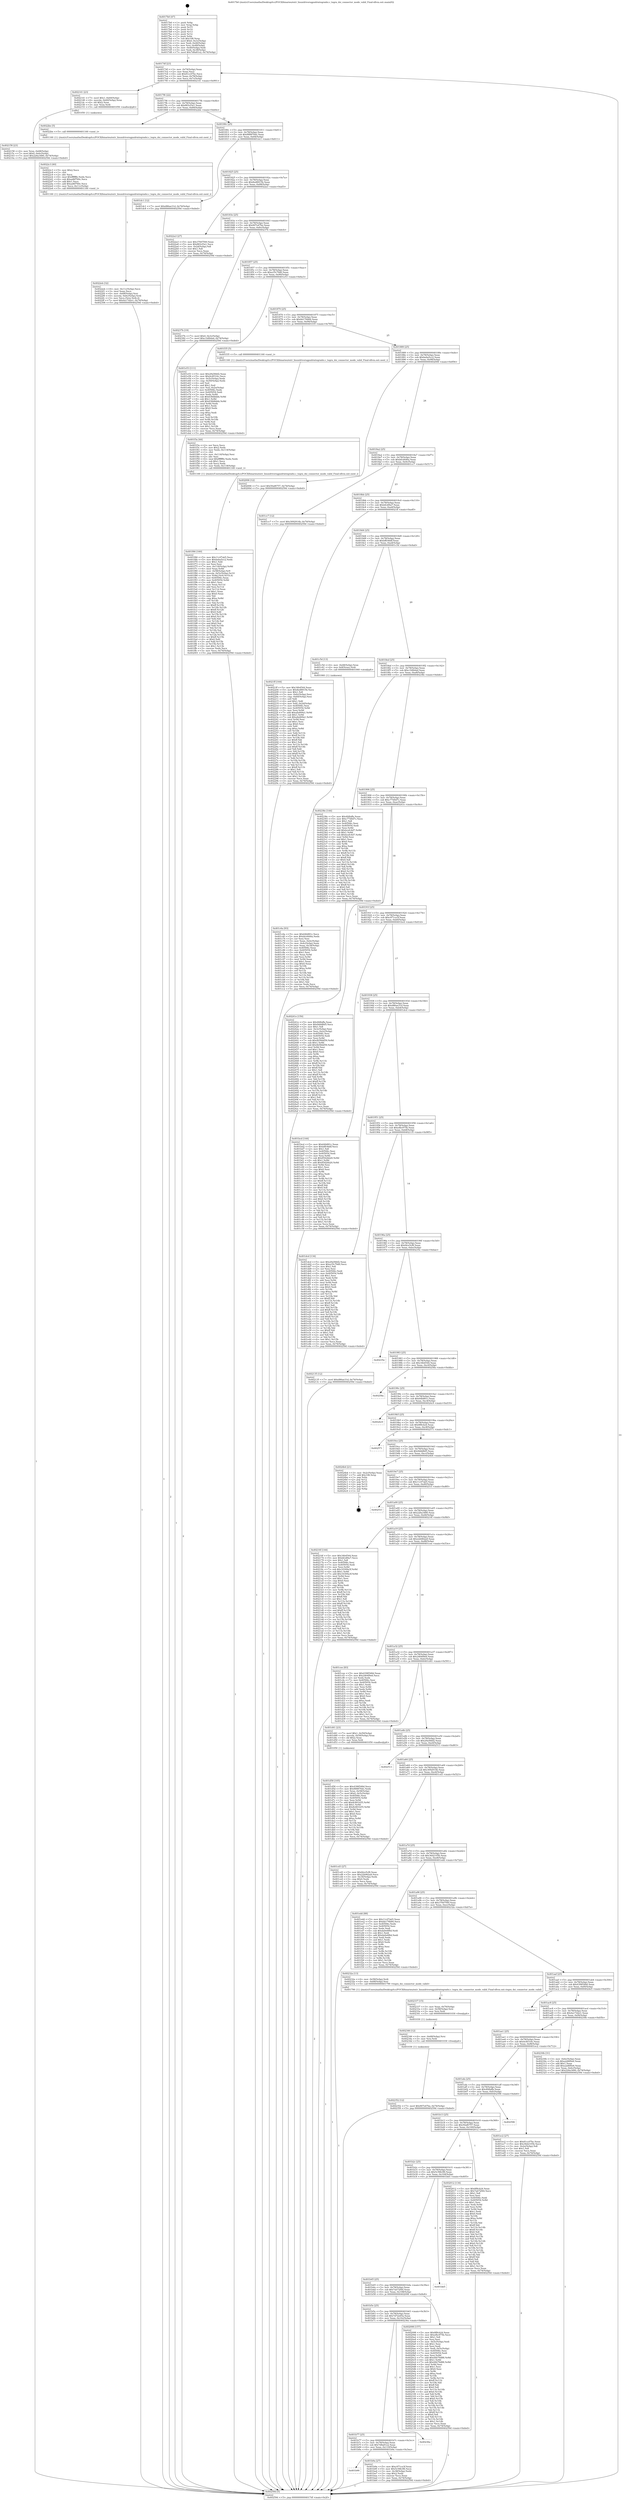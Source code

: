 digraph "0x4017b0" {
  label = "0x4017b0 (/mnt/c/Users/mathe/Desktop/tcc/POCII/binaries/extr_linuxdriversgpudrmtegradsi.c_tegra_dsi_connector_mode_valid_Final-ollvm.out::main(0))"
  labelloc = "t"
  node[shape=record]

  Entry [label="",width=0.3,height=0.3,shape=circle,fillcolor=black,style=filled]
  "0x4017df" [label="{
     0x4017df [23]\l
     | [instrs]\l
     &nbsp;&nbsp;0x4017df \<+3\>: mov -0x74(%rbp),%eax\l
     &nbsp;&nbsp;0x4017e2 \<+2\>: mov %eax,%ecx\l
     &nbsp;&nbsp;0x4017e4 \<+6\>: sub $0x81cc07bc,%ecx\l
     &nbsp;&nbsp;0x4017ea \<+3\>: mov %eax,-0x78(%rbp)\l
     &nbsp;&nbsp;0x4017ed \<+3\>: mov %ecx,-0x7c(%rbp)\l
     &nbsp;&nbsp;0x4017f0 \<+6\>: je 0000000000402141 \<main+0x991\>\l
  }"]
  "0x402141" [label="{
     0x402141 [23]\l
     | [instrs]\l
     &nbsp;&nbsp;0x402141 \<+7\>: movl $0x1,-0x60(%rbp)\l
     &nbsp;&nbsp;0x402148 \<+4\>: movslq -0x60(%rbp),%rax\l
     &nbsp;&nbsp;0x40214c \<+4\>: shl $0x2,%rax\l
     &nbsp;&nbsp;0x402150 \<+3\>: mov %rax,%rdi\l
     &nbsp;&nbsp;0x402153 \<+5\>: call 0000000000401050 \<malloc@plt\>\l
     | [calls]\l
     &nbsp;&nbsp;0x401050 \{1\} (unknown)\l
  }"]
  "0x4017f6" [label="{
     0x4017f6 [22]\l
     | [instrs]\l
     &nbsp;&nbsp;0x4017f6 \<+5\>: jmp 00000000004017fb \<main+0x4b\>\l
     &nbsp;&nbsp;0x4017fb \<+3\>: mov -0x78(%rbp),%eax\l
     &nbsp;&nbsp;0x4017fe \<+5\>: sub $0x883cf3e1,%eax\l
     &nbsp;&nbsp;0x401803 \<+3\>: mov %eax,-0x80(%rbp)\l
     &nbsp;&nbsp;0x401806 \<+6\>: je 00000000004022be \<main+0xb0e\>\l
  }"]
  Exit [label="",width=0.3,height=0.3,shape=circle,fillcolor=black,style=filled,peripheries=2]
  "0x4022be" [label="{
     0x4022be [5]\l
     | [instrs]\l
     &nbsp;&nbsp;0x4022be \<+5\>: call 0000000000401160 \<next_i\>\l
     | [calls]\l
     &nbsp;&nbsp;0x401160 \{1\} (/mnt/c/Users/mathe/Desktop/tcc/POCII/binaries/extr_linuxdriversgpudrmtegradsi.c_tegra_dsi_connector_mode_valid_Final-ollvm.out::next_i)\l
  }"]
  "0x40180c" [label="{
     0x40180c [25]\l
     | [instrs]\l
     &nbsp;&nbsp;0x40180c \<+5\>: jmp 0000000000401811 \<main+0x61\>\l
     &nbsp;&nbsp;0x401811 \<+3\>: mov -0x78(%rbp),%eax\l
     &nbsp;&nbsp;0x401814 \<+5\>: sub $0x888876dc,%eax\l
     &nbsp;&nbsp;0x401819 \<+6\>: mov %eax,-0x84(%rbp)\l
     &nbsp;&nbsp;0x40181f \<+6\>: je 0000000000401dc1 \<main+0x611\>\l
  }"]
  "0x402352" [label="{
     0x402352 [12]\l
     | [instrs]\l
     &nbsp;&nbsp;0x402352 \<+7\>: movl $0x907e47be,-0x74(%rbp)\l
     &nbsp;&nbsp;0x402359 \<+5\>: jmp 000000000040259d \<main+0xded\>\l
  }"]
  "0x401dc1" [label="{
     0x401dc1 [12]\l
     | [instrs]\l
     &nbsp;&nbsp;0x401dc1 \<+7\>: movl $0xd86ae31d,-0x74(%rbp)\l
     &nbsp;&nbsp;0x401dc8 \<+5\>: jmp 000000000040259d \<main+0xded\>\l
  }"]
  "0x401825" [label="{
     0x401825 [25]\l
     | [instrs]\l
     &nbsp;&nbsp;0x401825 \<+5\>: jmp 000000000040182a \<main+0x7a\>\l
     &nbsp;&nbsp;0x40182a \<+3\>: mov -0x78(%rbp),%eax\l
     &nbsp;&nbsp;0x40182d \<+5\>: sub $0x8ed8915b,%eax\l
     &nbsp;&nbsp;0x401832 \<+6\>: mov %eax,-0x88(%rbp)\l
     &nbsp;&nbsp;0x401838 \<+6\>: je 00000000004022a3 \<main+0xaf3\>\l
  }"]
  "0x402346" [label="{
     0x402346 [12]\l
     | [instrs]\l
     &nbsp;&nbsp;0x402346 \<+4\>: mov -0x68(%rbp),%rsi\l
     &nbsp;&nbsp;0x40234a \<+3\>: mov %rsi,%rdi\l
     &nbsp;&nbsp;0x40234d \<+5\>: call 0000000000401030 \<free@plt\>\l
     | [calls]\l
     &nbsp;&nbsp;0x401030 \{1\} (unknown)\l
  }"]
  "0x4022a3" [label="{
     0x4022a3 [27]\l
     | [instrs]\l
     &nbsp;&nbsp;0x4022a3 \<+5\>: mov $0x37607f49,%eax\l
     &nbsp;&nbsp;0x4022a8 \<+5\>: mov $0x883cf3e1,%ecx\l
     &nbsp;&nbsp;0x4022ad \<+3\>: mov -0x2d(%rbp),%dl\l
     &nbsp;&nbsp;0x4022b0 \<+3\>: test $0x1,%dl\l
     &nbsp;&nbsp;0x4022b3 \<+3\>: cmovne %ecx,%eax\l
     &nbsp;&nbsp;0x4022b6 \<+3\>: mov %eax,-0x74(%rbp)\l
     &nbsp;&nbsp;0x4022b9 \<+5\>: jmp 000000000040259d \<main+0xded\>\l
  }"]
  "0x40183e" [label="{
     0x40183e [25]\l
     | [instrs]\l
     &nbsp;&nbsp;0x40183e \<+5\>: jmp 0000000000401843 \<main+0x93\>\l
     &nbsp;&nbsp;0x401843 \<+3\>: mov -0x78(%rbp),%eax\l
     &nbsp;&nbsp;0x401846 \<+5\>: sub $0x907e47be,%eax\l
     &nbsp;&nbsp;0x40184b \<+6\>: mov %eax,-0x8c(%rbp)\l
     &nbsp;&nbsp;0x401851 \<+6\>: je 000000000040237b \<main+0xbcb\>\l
  }"]
  "0x402337" [label="{
     0x402337 [15]\l
     | [instrs]\l
     &nbsp;&nbsp;0x402337 \<+3\>: mov %eax,-0x70(%rbp)\l
     &nbsp;&nbsp;0x40233a \<+4\>: mov -0x58(%rbp),%rsi\l
     &nbsp;&nbsp;0x40233e \<+3\>: mov %rsi,%rdi\l
     &nbsp;&nbsp;0x402341 \<+5\>: call 0000000000401030 \<free@plt\>\l
     | [calls]\l
     &nbsp;&nbsp;0x401030 \{1\} (unknown)\l
  }"]
  "0x40237b" [label="{
     0x40237b [19]\l
     | [instrs]\l
     &nbsp;&nbsp;0x40237b \<+7\>: movl $0x0,-0x3c(%rbp)\l
     &nbsp;&nbsp;0x402382 \<+7\>: movl $0xc1bfb4ad,-0x74(%rbp)\l
     &nbsp;&nbsp;0x402389 \<+5\>: jmp 000000000040259d \<main+0xded\>\l
  }"]
  "0x401857" [label="{
     0x401857 [25]\l
     | [instrs]\l
     &nbsp;&nbsp;0x401857 \<+5\>: jmp 000000000040185c \<main+0xac\>\l
     &nbsp;&nbsp;0x40185c \<+3\>: mov -0x78(%rbp),%eax\l
     &nbsp;&nbsp;0x40185f \<+5\>: sub $0xa35c79d0,%eax\l
     &nbsp;&nbsp;0x401864 \<+6\>: mov %eax,-0x90(%rbp)\l
     &nbsp;&nbsp;0x40186a \<+6\>: je 0000000000401e53 \<main+0x6a3\>\l
  }"]
  "0x4022eb" [label="{
     0x4022eb [32]\l
     | [instrs]\l
     &nbsp;&nbsp;0x4022eb \<+6\>: mov -0x11c(%rbp),%ecx\l
     &nbsp;&nbsp;0x4022f1 \<+3\>: imul %eax,%ecx\l
     &nbsp;&nbsp;0x4022f4 \<+4\>: mov -0x68(%rbp),%rsi\l
     &nbsp;&nbsp;0x4022f8 \<+4\>: movslq -0x6c(%rbp),%rdi\l
     &nbsp;&nbsp;0x4022fc \<+3\>: mov %ecx,(%rsi,%rdi,4)\l
     &nbsp;&nbsp;0x4022ff \<+7\>: movl $0x4a17d2e1,-0x74(%rbp)\l
     &nbsp;&nbsp;0x402306 \<+5\>: jmp 000000000040259d \<main+0xded\>\l
  }"]
  "0x401e53" [label="{
     0x401e53 [111]\l
     | [instrs]\l
     &nbsp;&nbsp;0x401e53 \<+5\>: mov $0x29a56bf2,%eax\l
     &nbsp;&nbsp;0x401e58 \<+5\>: mov $0x4c6f316c,%ecx\l
     &nbsp;&nbsp;0x401e5d \<+3\>: mov -0x5c(%rbp),%edx\l
     &nbsp;&nbsp;0x401e60 \<+3\>: cmp -0x50(%rbp),%edx\l
     &nbsp;&nbsp;0x401e63 \<+4\>: setl %sil\l
     &nbsp;&nbsp;0x401e67 \<+4\>: and $0x1,%sil\l
     &nbsp;&nbsp;0x401e6b \<+4\>: mov %sil,-0x2e(%rbp)\l
     &nbsp;&nbsp;0x401e6f \<+7\>: mov 0x40506c,%edx\l
     &nbsp;&nbsp;0x401e76 \<+7\>: mov 0x405054,%edi\l
     &nbsp;&nbsp;0x401e7d \<+3\>: mov %edx,%r8d\l
     &nbsp;&nbsp;0x401e80 \<+7\>: sub $0x638dbbbb,%r8d\l
     &nbsp;&nbsp;0x401e87 \<+4\>: sub $0x1,%r8d\l
     &nbsp;&nbsp;0x401e8b \<+7\>: add $0x638dbbbb,%r8d\l
     &nbsp;&nbsp;0x401e92 \<+4\>: imul %r8d,%edx\l
     &nbsp;&nbsp;0x401e96 \<+3\>: and $0x1,%edx\l
     &nbsp;&nbsp;0x401e99 \<+3\>: cmp $0x0,%edx\l
     &nbsp;&nbsp;0x401e9c \<+4\>: sete %sil\l
     &nbsp;&nbsp;0x401ea0 \<+3\>: cmp $0xa,%edi\l
     &nbsp;&nbsp;0x401ea3 \<+4\>: setl %r9b\l
     &nbsp;&nbsp;0x401ea7 \<+3\>: mov %sil,%r10b\l
     &nbsp;&nbsp;0x401eaa \<+3\>: and %r9b,%r10b\l
     &nbsp;&nbsp;0x401ead \<+3\>: xor %r9b,%sil\l
     &nbsp;&nbsp;0x401eb0 \<+3\>: or %sil,%r10b\l
     &nbsp;&nbsp;0x401eb3 \<+4\>: test $0x1,%r10b\l
     &nbsp;&nbsp;0x401eb7 \<+3\>: cmovne %ecx,%eax\l
     &nbsp;&nbsp;0x401eba \<+3\>: mov %eax,-0x74(%rbp)\l
     &nbsp;&nbsp;0x401ebd \<+5\>: jmp 000000000040259d \<main+0xded\>\l
  }"]
  "0x401870" [label="{
     0x401870 [25]\l
     | [instrs]\l
     &nbsp;&nbsp;0x401870 \<+5\>: jmp 0000000000401875 \<main+0xc5\>\l
     &nbsp;&nbsp;0x401875 \<+3\>: mov -0x78(%rbp),%eax\l
     &nbsp;&nbsp;0x401878 \<+5\>: sub $0xbb176b84,%eax\l
     &nbsp;&nbsp;0x40187d \<+6\>: mov %eax,-0x94(%rbp)\l
     &nbsp;&nbsp;0x401883 \<+6\>: je 0000000000401f35 \<main+0x785\>\l
  }"]
  "0x4022c3" [label="{
     0x4022c3 [40]\l
     | [instrs]\l
     &nbsp;&nbsp;0x4022c3 \<+5\>: mov $0x2,%ecx\l
     &nbsp;&nbsp;0x4022c8 \<+1\>: cltd\l
     &nbsp;&nbsp;0x4022c9 \<+2\>: idiv %ecx\l
     &nbsp;&nbsp;0x4022cb \<+6\>: imul $0xfffffffe,%edx,%ecx\l
     &nbsp;&nbsp;0x4022d1 \<+6\>: sub $0xad6f760c,%ecx\l
     &nbsp;&nbsp;0x4022d7 \<+3\>: add $0x1,%ecx\l
     &nbsp;&nbsp;0x4022da \<+6\>: add $0xad6f760c,%ecx\l
     &nbsp;&nbsp;0x4022e0 \<+6\>: mov %ecx,-0x11c(%rbp)\l
     &nbsp;&nbsp;0x4022e6 \<+5\>: call 0000000000401160 \<next_i\>\l
     | [calls]\l
     &nbsp;&nbsp;0x401160 \{1\} (/mnt/c/Users/mathe/Desktop/tcc/POCII/binaries/extr_linuxdriversgpudrmtegradsi.c_tegra_dsi_connector_mode_valid_Final-ollvm.out::next_i)\l
  }"]
  "0x401f35" [label="{
     0x401f35 [5]\l
     | [instrs]\l
     &nbsp;&nbsp;0x401f35 \<+5\>: call 0000000000401160 \<next_i\>\l
     | [calls]\l
     &nbsp;&nbsp;0x401160 \{1\} (/mnt/c/Users/mathe/Desktop/tcc/POCII/binaries/extr_linuxdriversgpudrmtegradsi.c_tegra_dsi_connector_mode_valid_Final-ollvm.out::next_i)\l
  }"]
  "0x401889" [label="{
     0x401889 [25]\l
     | [instrs]\l
     &nbsp;&nbsp;0x401889 \<+5\>: jmp 000000000040188e \<main+0xde\>\l
     &nbsp;&nbsp;0x40188e \<+3\>: mov -0x78(%rbp),%eax\l
     &nbsp;&nbsp;0x401891 \<+5\>: sub $0xbeba5cc2,%eax\l
     &nbsp;&nbsp;0x401896 \<+6\>: mov %eax,-0x98(%rbp)\l
     &nbsp;&nbsp;0x40189c \<+6\>: je 0000000000402006 \<main+0x856\>\l
  }"]
  "0x402158" [label="{
     0x402158 [23]\l
     | [instrs]\l
     &nbsp;&nbsp;0x402158 \<+4\>: mov %rax,-0x68(%rbp)\l
     &nbsp;&nbsp;0x40215c \<+7\>: movl $0x0,-0x6c(%rbp)\l
     &nbsp;&nbsp;0x402163 \<+7\>: movl $0x226a3480,-0x74(%rbp)\l
     &nbsp;&nbsp;0x40216a \<+5\>: jmp 000000000040259d \<main+0xded\>\l
  }"]
  "0x402006" [label="{
     0x402006 [12]\l
     | [instrs]\l
     &nbsp;&nbsp;0x402006 \<+7\>: movl $0x50af6757,-0x74(%rbp)\l
     &nbsp;&nbsp;0x40200d \<+5\>: jmp 000000000040259d \<main+0xded\>\l
  }"]
  "0x4018a2" [label="{
     0x4018a2 [25]\l
     | [instrs]\l
     &nbsp;&nbsp;0x4018a2 \<+5\>: jmp 00000000004018a7 \<main+0xf7\>\l
     &nbsp;&nbsp;0x4018a7 \<+3\>: mov -0x78(%rbp),%eax\l
     &nbsp;&nbsp;0x4018aa \<+5\>: sub $0xbfcd446a,%eax\l
     &nbsp;&nbsp;0x4018af \<+6\>: mov %eax,-0x9c(%rbp)\l
     &nbsp;&nbsp;0x4018b5 \<+6\>: je 0000000000401cc7 \<main+0x517\>\l
  }"]
  "0x401f66" [label="{
     0x401f66 [160]\l
     | [instrs]\l
     &nbsp;&nbsp;0x401f66 \<+5\>: mov $0x11c07ab5,%ecx\l
     &nbsp;&nbsp;0x401f6b \<+5\>: mov $0xbeba5cc2,%edx\l
     &nbsp;&nbsp;0x401f70 \<+3\>: mov $0x1,%dil\l
     &nbsp;&nbsp;0x401f73 \<+2\>: xor %esi,%esi\l
     &nbsp;&nbsp;0x401f75 \<+7\>: mov -0x118(%rbp),%r8d\l
     &nbsp;&nbsp;0x401f7c \<+4\>: imul %eax,%r8d\l
     &nbsp;&nbsp;0x401f80 \<+4\>: mov -0x58(%rbp),%r9\l
     &nbsp;&nbsp;0x401f84 \<+4\>: movslq -0x5c(%rbp),%r10\l
     &nbsp;&nbsp;0x401f88 \<+4\>: mov %r8d,(%r9,%r10,4)\l
     &nbsp;&nbsp;0x401f8c \<+7\>: mov 0x40506c,%eax\l
     &nbsp;&nbsp;0x401f93 \<+8\>: mov 0x405054,%r8d\l
     &nbsp;&nbsp;0x401f9b \<+3\>: sub $0x1,%esi\l
     &nbsp;&nbsp;0x401f9e \<+3\>: mov %eax,%r11d\l
     &nbsp;&nbsp;0x401fa1 \<+3\>: add %esi,%r11d\l
     &nbsp;&nbsp;0x401fa4 \<+4\>: imul %r11d,%eax\l
     &nbsp;&nbsp;0x401fa8 \<+3\>: and $0x1,%eax\l
     &nbsp;&nbsp;0x401fab \<+3\>: cmp $0x0,%eax\l
     &nbsp;&nbsp;0x401fae \<+3\>: sete %bl\l
     &nbsp;&nbsp;0x401fb1 \<+4\>: cmp $0xa,%r8d\l
     &nbsp;&nbsp;0x401fb5 \<+4\>: setl %r14b\l
     &nbsp;&nbsp;0x401fb9 \<+3\>: mov %bl,%r15b\l
     &nbsp;&nbsp;0x401fbc \<+4\>: xor $0xff,%r15b\l
     &nbsp;&nbsp;0x401fc0 \<+3\>: mov %r14b,%r12b\l
     &nbsp;&nbsp;0x401fc3 \<+4\>: xor $0xff,%r12b\l
     &nbsp;&nbsp;0x401fc7 \<+4\>: xor $0x0,%dil\l
     &nbsp;&nbsp;0x401fcb \<+3\>: mov %r15b,%r13b\l
     &nbsp;&nbsp;0x401fce \<+4\>: and $0x0,%r13b\l
     &nbsp;&nbsp;0x401fd2 \<+3\>: and %dil,%bl\l
     &nbsp;&nbsp;0x401fd5 \<+3\>: mov %r12b,%al\l
     &nbsp;&nbsp;0x401fd8 \<+2\>: and $0x0,%al\l
     &nbsp;&nbsp;0x401fda \<+3\>: and %dil,%r14b\l
     &nbsp;&nbsp;0x401fdd \<+3\>: or %bl,%r13b\l
     &nbsp;&nbsp;0x401fe0 \<+3\>: or %r14b,%al\l
     &nbsp;&nbsp;0x401fe3 \<+3\>: xor %al,%r13b\l
     &nbsp;&nbsp;0x401fe6 \<+3\>: or %r12b,%r15b\l
     &nbsp;&nbsp;0x401fe9 \<+4\>: xor $0xff,%r15b\l
     &nbsp;&nbsp;0x401fed \<+4\>: or $0x0,%dil\l
     &nbsp;&nbsp;0x401ff1 \<+3\>: and %dil,%r15b\l
     &nbsp;&nbsp;0x401ff4 \<+3\>: or %r15b,%r13b\l
     &nbsp;&nbsp;0x401ff7 \<+4\>: test $0x1,%r13b\l
     &nbsp;&nbsp;0x401ffb \<+3\>: cmovne %edx,%ecx\l
     &nbsp;&nbsp;0x401ffe \<+3\>: mov %ecx,-0x74(%rbp)\l
     &nbsp;&nbsp;0x402001 \<+5\>: jmp 000000000040259d \<main+0xded\>\l
  }"]
  "0x401cc7" [label="{
     0x401cc7 [12]\l
     | [instrs]\l
     &nbsp;&nbsp;0x401cc7 \<+7\>: movl $0x3092914b,-0x74(%rbp)\l
     &nbsp;&nbsp;0x401cce \<+5\>: jmp 000000000040259d \<main+0xded\>\l
  }"]
  "0x4018bb" [label="{
     0x4018bb [25]\l
     | [instrs]\l
     &nbsp;&nbsp;0x4018bb \<+5\>: jmp 00000000004018c0 \<main+0x110\>\l
     &nbsp;&nbsp;0x4018c0 \<+3\>: mov -0x78(%rbp),%eax\l
     &nbsp;&nbsp;0x4018c3 \<+5\>: sub $0xbfcdf4a7,%eax\l
     &nbsp;&nbsp;0x4018c8 \<+6\>: mov %eax,-0xa0(%rbp)\l
     &nbsp;&nbsp;0x4018ce \<+6\>: je 00000000004021ff \<main+0xa4f\>\l
  }"]
  "0x401f3a" [label="{
     0x401f3a [44]\l
     | [instrs]\l
     &nbsp;&nbsp;0x401f3a \<+2\>: xor %ecx,%ecx\l
     &nbsp;&nbsp;0x401f3c \<+5\>: mov $0x2,%edx\l
     &nbsp;&nbsp;0x401f41 \<+6\>: mov %edx,-0x114(%rbp)\l
     &nbsp;&nbsp;0x401f47 \<+1\>: cltd\l
     &nbsp;&nbsp;0x401f48 \<+6\>: mov -0x114(%rbp),%esi\l
     &nbsp;&nbsp;0x401f4e \<+2\>: idiv %esi\l
     &nbsp;&nbsp;0x401f50 \<+6\>: imul $0xfffffffe,%edx,%edx\l
     &nbsp;&nbsp;0x401f56 \<+3\>: sub $0x1,%ecx\l
     &nbsp;&nbsp;0x401f59 \<+2\>: sub %ecx,%edx\l
     &nbsp;&nbsp;0x401f5b \<+6\>: mov %edx,-0x118(%rbp)\l
     &nbsp;&nbsp;0x401f61 \<+5\>: call 0000000000401160 \<next_i\>\l
     | [calls]\l
     &nbsp;&nbsp;0x401160 \{1\} (/mnt/c/Users/mathe/Desktop/tcc/POCII/binaries/extr_linuxdriversgpudrmtegradsi.c_tegra_dsi_connector_mode_valid_Final-ollvm.out::next_i)\l
  }"]
  "0x4021ff" [label="{
     0x4021ff [164]\l
     | [instrs]\l
     &nbsp;&nbsp;0x4021ff \<+5\>: mov $0x34b4544,%eax\l
     &nbsp;&nbsp;0x402204 \<+5\>: mov $0x8ed8915b,%ecx\l
     &nbsp;&nbsp;0x402209 \<+2\>: mov $0x1,%dl\l
     &nbsp;&nbsp;0x40220b \<+3\>: mov -0x6c(%rbp),%esi\l
     &nbsp;&nbsp;0x40220e \<+3\>: cmp -0x60(%rbp),%esi\l
     &nbsp;&nbsp;0x402211 \<+4\>: setl %dil\l
     &nbsp;&nbsp;0x402215 \<+4\>: and $0x1,%dil\l
     &nbsp;&nbsp;0x402219 \<+4\>: mov %dil,-0x2d(%rbp)\l
     &nbsp;&nbsp;0x40221d \<+7\>: mov 0x40506c,%esi\l
     &nbsp;&nbsp;0x402224 \<+8\>: mov 0x405054,%r8d\l
     &nbsp;&nbsp;0x40222c \<+3\>: mov %esi,%r9d\l
     &nbsp;&nbsp;0x40222f \<+7\>: add $0xafa469a1,%r9d\l
     &nbsp;&nbsp;0x402236 \<+4\>: sub $0x1,%r9d\l
     &nbsp;&nbsp;0x40223a \<+7\>: sub $0xafa469a1,%r9d\l
     &nbsp;&nbsp;0x402241 \<+4\>: imul %r9d,%esi\l
     &nbsp;&nbsp;0x402245 \<+3\>: and $0x1,%esi\l
     &nbsp;&nbsp;0x402248 \<+3\>: cmp $0x0,%esi\l
     &nbsp;&nbsp;0x40224b \<+4\>: sete %dil\l
     &nbsp;&nbsp;0x40224f \<+4\>: cmp $0xa,%r8d\l
     &nbsp;&nbsp;0x402253 \<+4\>: setl %r10b\l
     &nbsp;&nbsp;0x402257 \<+3\>: mov %dil,%r11b\l
     &nbsp;&nbsp;0x40225a \<+4\>: xor $0xff,%r11b\l
     &nbsp;&nbsp;0x40225e \<+3\>: mov %r10b,%bl\l
     &nbsp;&nbsp;0x402261 \<+3\>: xor $0xff,%bl\l
     &nbsp;&nbsp;0x402264 \<+3\>: xor $0x1,%dl\l
     &nbsp;&nbsp;0x402267 \<+3\>: mov %r11b,%r14b\l
     &nbsp;&nbsp;0x40226a \<+4\>: and $0xff,%r14b\l
     &nbsp;&nbsp;0x40226e \<+3\>: and %dl,%dil\l
     &nbsp;&nbsp;0x402271 \<+3\>: mov %bl,%r15b\l
     &nbsp;&nbsp;0x402274 \<+4\>: and $0xff,%r15b\l
     &nbsp;&nbsp;0x402278 \<+3\>: and %dl,%r10b\l
     &nbsp;&nbsp;0x40227b \<+3\>: or %dil,%r14b\l
     &nbsp;&nbsp;0x40227e \<+3\>: or %r10b,%r15b\l
     &nbsp;&nbsp;0x402281 \<+3\>: xor %r15b,%r14b\l
     &nbsp;&nbsp;0x402284 \<+3\>: or %bl,%r11b\l
     &nbsp;&nbsp;0x402287 \<+4\>: xor $0xff,%r11b\l
     &nbsp;&nbsp;0x40228b \<+3\>: or $0x1,%dl\l
     &nbsp;&nbsp;0x40228e \<+3\>: and %dl,%r11b\l
     &nbsp;&nbsp;0x402291 \<+3\>: or %r11b,%r14b\l
     &nbsp;&nbsp;0x402294 \<+4\>: test $0x1,%r14b\l
     &nbsp;&nbsp;0x402298 \<+3\>: cmovne %ecx,%eax\l
     &nbsp;&nbsp;0x40229b \<+3\>: mov %eax,-0x74(%rbp)\l
     &nbsp;&nbsp;0x40229e \<+5\>: jmp 000000000040259d \<main+0xded\>\l
  }"]
  "0x4018d4" [label="{
     0x4018d4 [25]\l
     | [instrs]\l
     &nbsp;&nbsp;0x4018d4 \<+5\>: jmp 00000000004018d9 \<main+0x129\>\l
     &nbsp;&nbsp;0x4018d9 \<+3\>: mov -0x78(%rbp),%eax\l
     &nbsp;&nbsp;0x4018dc \<+5\>: sub $0xbffc9ddf,%eax\l
     &nbsp;&nbsp;0x4018e1 \<+6\>: mov %eax,-0xa4(%rbp)\l
     &nbsp;&nbsp;0x4018e7 \<+6\>: je 0000000000401c5d \<main+0x4ad\>\l
  }"]
  "0x401d58" [label="{
     0x401d58 [105]\l
     | [instrs]\l
     &nbsp;&nbsp;0x401d58 \<+5\>: mov $0x4398548d,%ecx\l
     &nbsp;&nbsp;0x401d5d \<+5\>: mov $0x888876dc,%edx\l
     &nbsp;&nbsp;0x401d62 \<+4\>: mov %rax,-0x58(%rbp)\l
     &nbsp;&nbsp;0x401d66 \<+7\>: movl $0x0,-0x5c(%rbp)\l
     &nbsp;&nbsp;0x401d6d \<+7\>: mov 0x40506c,%esi\l
     &nbsp;&nbsp;0x401d74 \<+8\>: mov 0x405054,%r8d\l
     &nbsp;&nbsp;0x401d7c \<+3\>: mov %esi,%r9d\l
     &nbsp;&nbsp;0x401d7f \<+7\>: add $0x8c801b55,%r9d\l
     &nbsp;&nbsp;0x401d86 \<+4\>: sub $0x1,%r9d\l
     &nbsp;&nbsp;0x401d8a \<+7\>: sub $0x8c801b55,%r9d\l
     &nbsp;&nbsp;0x401d91 \<+4\>: imul %r9d,%esi\l
     &nbsp;&nbsp;0x401d95 \<+3\>: and $0x1,%esi\l
     &nbsp;&nbsp;0x401d98 \<+3\>: cmp $0x0,%esi\l
     &nbsp;&nbsp;0x401d9b \<+4\>: sete %r10b\l
     &nbsp;&nbsp;0x401d9f \<+4\>: cmp $0xa,%r8d\l
     &nbsp;&nbsp;0x401da3 \<+4\>: setl %r11b\l
     &nbsp;&nbsp;0x401da7 \<+3\>: mov %r10b,%bl\l
     &nbsp;&nbsp;0x401daa \<+3\>: and %r11b,%bl\l
     &nbsp;&nbsp;0x401dad \<+3\>: xor %r11b,%r10b\l
     &nbsp;&nbsp;0x401db0 \<+3\>: or %r10b,%bl\l
     &nbsp;&nbsp;0x401db3 \<+3\>: test $0x1,%bl\l
     &nbsp;&nbsp;0x401db6 \<+3\>: cmovne %edx,%ecx\l
     &nbsp;&nbsp;0x401db9 \<+3\>: mov %ecx,-0x74(%rbp)\l
     &nbsp;&nbsp;0x401dbc \<+5\>: jmp 000000000040259d \<main+0xded\>\l
  }"]
  "0x401c5d" [label="{
     0x401c5d [13]\l
     | [instrs]\l
     &nbsp;&nbsp;0x401c5d \<+4\>: mov -0x48(%rbp),%rax\l
     &nbsp;&nbsp;0x401c61 \<+4\>: mov 0x8(%rax),%rdi\l
     &nbsp;&nbsp;0x401c65 \<+5\>: call 0000000000401060 \<atoi@plt\>\l
     | [calls]\l
     &nbsp;&nbsp;0x401060 \{1\} (unknown)\l
  }"]
  "0x4018ed" [label="{
     0x4018ed [25]\l
     | [instrs]\l
     &nbsp;&nbsp;0x4018ed \<+5\>: jmp 00000000004018f2 \<main+0x142\>\l
     &nbsp;&nbsp;0x4018f2 \<+3\>: mov -0x78(%rbp),%eax\l
     &nbsp;&nbsp;0x4018f5 \<+5\>: sub $0xc1bfb4ad,%eax\l
     &nbsp;&nbsp;0x4018fa \<+6\>: mov %eax,-0xa8(%rbp)\l
     &nbsp;&nbsp;0x401900 \<+6\>: je 000000000040238e \<main+0xbde\>\l
  }"]
  "0x401c6a" [label="{
     0x401c6a [93]\l
     | [instrs]\l
     &nbsp;&nbsp;0x401c6a \<+5\>: mov $0x64b881c,%ecx\l
     &nbsp;&nbsp;0x401c6f \<+5\>: mov $0xbfcd446a,%edx\l
     &nbsp;&nbsp;0x401c74 \<+2\>: xor %esi,%esi\l
     &nbsp;&nbsp;0x401c76 \<+3\>: mov %eax,-0x4c(%rbp)\l
     &nbsp;&nbsp;0x401c79 \<+3\>: mov -0x4c(%rbp),%eax\l
     &nbsp;&nbsp;0x401c7c \<+3\>: mov %eax,-0x34(%rbp)\l
     &nbsp;&nbsp;0x401c7f \<+7\>: mov 0x40506c,%eax\l
     &nbsp;&nbsp;0x401c86 \<+8\>: mov 0x405054,%r8d\l
     &nbsp;&nbsp;0x401c8e \<+3\>: sub $0x1,%esi\l
     &nbsp;&nbsp;0x401c91 \<+3\>: mov %eax,%r9d\l
     &nbsp;&nbsp;0x401c94 \<+3\>: add %esi,%r9d\l
     &nbsp;&nbsp;0x401c97 \<+4\>: imul %r9d,%eax\l
     &nbsp;&nbsp;0x401c9b \<+3\>: and $0x1,%eax\l
     &nbsp;&nbsp;0x401c9e \<+3\>: cmp $0x0,%eax\l
     &nbsp;&nbsp;0x401ca1 \<+4\>: sete %r10b\l
     &nbsp;&nbsp;0x401ca5 \<+4\>: cmp $0xa,%r8d\l
     &nbsp;&nbsp;0x401ca9 \<+4\>: setl %r11b\l
     &nbsp;&nbsp;0x401cad \<+3\>: mov %r10b,%bl\l
     &nbsp;&nbsp;0x401cb0 \<+3\>: and %r11b,%bl\l
     &nbsp;&nbsp;0x401cb3 \<+3\>: xor %r11b,%r10b\l
     &nbsp;&nbsp;0x401cb6 \<+3\>: or %r10b,%bl\l
     &nbsp;&nbsp;0x401cb9 \<+3\>: test $0x1,%bl\l
     &nbsp;&nbsp;0x401cbc \<+3\>: cmovne %edx,%ecx\l
     &nbsp;&nbsp;0x401cbf \<+3\>: mov %ecx,-0x74(%rbp)\l
     &nbsp;&nbsp;0x401cc2 \<+5\>: jmp 000000000040259d \<main+0xded\>\l
  }"]
  "0x40238e" [label="{
     0x40238e [144]\l
     | [instrs]\l
     &nbsp;&nbsp;0x40238e \<+5\>: mov $0x4fdfaffa,%eax\l
     &nbsp;&nbsp;0x402393 \<+5\>: mov $0xc77d0d7c,%ecx\l
     &nbsp;&nbsp;0x402398 \<+2\>: mov $0x1,%dl\l
     &nbsp;&nbsp;0x40239a \<+7\>: mov 0x40506c,%esi\l
     &nbsp;&nbsp;0x4023a1 \<+7\>: mov 0x405054,%edi\l
     &nbsp;&nbsp;0x4023a8 \<+3\>: mov %esi,%r8d\l
     &nbsp;&nbsp;0x4023ab \<+7\>: add $0xbcefc4d7,%r8d\l
     &nbsp;&nbsp;0x4023b2 \<+4\>: sub $0x1,%r8d\l
     &nbsp;&nbsp;0x4023b6 \<+7\>: sub $0xbcefc4d7,%r8d\l
     &nbsp;&nbsp;0x4023bd \<+4\>: imul %r8d,%esi\l
     &nbsp;&nbsp;0x4023c1 \<+3\>: and $0x1,%esi\l
     &nbsp;&nbsp;0x4023c4 \<+3\>: cmp $0x0,%esi\l
     &nbsp;&nbsp;0x4023c7 \<+4\>: sete %r9b\l
     &nbsp;&nbsp;0x4023cb \<+3\>: cmp $0xa,%edi\l
     &nbsp;&nbsp;0x4023ce \<+4\>: setl %r10b\l
     &nbsp;&nbsp;0x4023d2 \<+3\>: mov %r9b,%r11b\l
     &nbsp;&nbsp;0x4023d5 \<+4\>: xor $0xff,%r11b\l
     &nbsp;&nbsp;0x4023d9 \<+3\>: mov %r10b,%bl\l
     &nbsp;&nbsp;0x4023dc \<+3\>: xor $0xff,%bl\l
     &nbsp;&nbsp;0x4023df \<+3\>: xor $0x0,%dl\l
     &nbsp;&nbsp;0x4023e2 \<+3\>: mov %r11b,%r14b\l
     &nbsp;&nbsp;0x4023e5 \<+4\>: and $0x0,%r14b\l
     &nbsp;&nbsp;0x4023e9 \<+3\>: and %dl,%r9b\l
     &nbsp;&nbsp;0x4023ec \<+3\>: mov %bl,%r15b\l
     &nbsp;&nbsp;0x4023ef \<+4\>: and $0x0,%r15b\l
     &nbsp;&nbsp;0x4023f3 \<+3\>: and %dl,%r10b\l
     &nbsp;&nbsp;0x4023f6 \<+3\>: or %r9b,%r14b\l
     &nbsp;&nbsp;0x4023f9 \<+3\>: or %r10b,%r15b\l
     &nbsp;&nbsp;0x4023fc \<+3\>: xor %r15b,%r14b\l
     &nbsp;&nbsp;0x4023ff \<+3\>: or %bl,%r11b\l
     &nbsp;&nbsp;0x402402 \<+4\>: xor $0xff,%r11b\l
     &nbsp;&nbsp;0x402406 \<+3\>: or $0x0,%dl\l
     &nbsp;&nbsp;0x402409 \<+3\>: and %dl,%r11b\l
     &nbsp;&nbsp;0x40240c \<+3\>: or %r11b,%r14b\l
     &nbsp;&nbsp;0x40240f \<+4\>: test $0x1,%r14b\l
     &nbsp;&nbsp;0x402413 \<+3\>: cmovne %ecx,%eax\l
     &nbsp;&nbsp;0x402416 \<+3\>: mov %eax,-0x74(%rbp)\l
     &nbsp;&nbsp;0x402419 \<+5\>: jmp 000000000040259d \<main+0xded\>\l
  }"]
  "0x401906" [label="{
     0x401906 [25]\l
     | [instrs]\l
     &nbsp;&nbsp;0x401906 \<+5\>: jmp 000000000040190b \<main+0x15b\>\l
     &nbsp;&nbsp;0x40190b \<+3\>: mov -0x78(%rbp),%eax\l
     &nbsp;&nbsp;0x40190e \<+5\>: sub $0xc77d0d7c,%eax\l
     &nbsp;&nbsp;0x401913 \<+6\>: mov %eax,-0xac(%rbp)\l
     &nbsp;&nbsp;0x401919 \<+6\>: je 000000000040241e \<main+0xc6e\>\l
  }"]
  "0x4017b0" [label="{
     0x4017b0 [47]\l
     | [instrs]\l
     &nbsp;&nbsp;0x4017b0 \<+1\>: push %rbp\l
     &nbsp;&nbsp;0x4017b1 \<+3\>: mov %rsp,%rbp\l
     &nbsp;&nbsp;0x4017b4 \<+2\>: push %r15\l
     &nbsp;&nbsp;0x4017b6 \<+2\>: push %r14\l
     &nbsp;&nbsp;0x4017b8 \<+2\>: push %r13\l
     &nbsp;&nbsp;0x4017ba \<+2\>: push %r12\l
     &nbsp;&nbsp;0x4017bc \<+1\>: push %rbx\l
     &nbsp;&nbsp;0x4017bd \<+7\>: sub $0x108,%rsp\l
     &nbsp;&nbsp;0x4017c4 \<+7\>: movl $0x0,-0x3c(%rbp)\l
     &nbsp;&nbsp;0x4017cb \<+3\>: mov %edi,-0x40(%rbp)\l
     &nbsp;&nbsp;0x4017ce \<+4\>: mov %rsi,-0x48(%rbp)\l
     &nbsp;&nbsp;0x4017d2 \<+3\>: mov -0x40(%rbp),%edi\l
     &nbsp;&nbsp;0x4017d5 \<+3\>: mov %edi,-0x38(%rbp)\l
     &nbsp;&nbsp;0x4017d8 \<+7\>: movl $0x7d8a81e2,-0x74(%rbp)\l
  }"]
  "0x40241e" [label="{
     0x40241e [150]\l
     | [instrs]\l
     &nbsp;&nbsp;0x40241e \<+5\>: mov $0x4fdfaffa,%eax\l
     &nbsp;&nbsp;0x402423 \<+5\>: mov $0x9ddd8d5,%ecx\l
     &nbsp;&nbsp;0x402428 \<+2\>: mov $0x1,%dl\l
     &nbsp;&nbsp;0x40242a \<+3\>: mov -0x3c(%rbp),%esi\l
     &nbsp;&nbsp;0x40242d \<+3\>: mov %esi,-0x2c(%rbp)\l
     &nbsp;&nbsp;0x402430 \<+7\>: mov 0x40506c,%esi\l
     &nbsp;&nbsp;0x402437 \<+7\>: mov 0x405054,%edi\l
     &nbsp;&nbsp;0x40243e \<+3\>: mov %esi,%r8d\l
     &nbsp;&nbsp;0x402441 \<+7\>: sub $0x4b58dd59,%r8d\l
     &nbsp;&nbsp;0x402448 \<+4\>: sub $0x1,%r8d\l
     &nbsp;&nbsp;0x40244c \<+7\>: add $0x4b58dd59,%r8d\l
     &nbsp;&nbsp;0x402453 \<+4\>: imul %r8d,%esi\l
     &nbsp;&nbsp;0x402457 \<+3\>: and $0x1,%esi\l
     &nbsp;&nbsp;0x40245a \<+3\>: cmp $0x0,%esi\l
     &nbsp;&nbsp;0x40245d \<+4\>: sete %r9b\l
     &nbsp;&nbsp;0x402461 \<+3\>: cmp $0xa,%edi\l
     &nbsp;&nbsp;0x402464 \<+4\>: setl %r10b\l
     &nbsp;&nbsp;0x402468 \<+3\>: mov %r9b,%r11b\l
     &nbsp;&nbsp;0x40246b \<+4\>: xor $0xff,%r11b\l
     &nbsp;&nbsp;0x40246f \<+3\>: mov %r10b,%bl\l
     &nbsp;&nbsp;0x402472 \<+3\>: xor $0xff,%bl\l
     &nbsp;&nbsp;0x402475 \<+3\>: xor $0x1,%dl\l
     &nbsp;&nbsp;0x402478 \<+3\>: mov %r11b,%r14b\l
     &nbsp;&nbsp;0x40247b \<+4\>: and $0xff,%r14b\l
     &nbsp;&nbsp;0x40247f \<+3\>: and %dl,%r9b\l
     &nbsp;&nbsp;0x402482 \<+3\>: mov %bl,%r15b\l
     &nbsp;&nbsp;0x402485 \<+4\>: and $0xff,%r15b\l
     &nbsp;&nbsp;0x402489 \<+3\>: and %dl,%r10b\l
     &nbsp;&nbsp;0x40248c \<+3\>: or %r9b,%r14b\l
     &nbsp;&nbsp;0x40248f \<+3\>: or %r10b,%r15b\l
     &nbsp;&nbsp;0x402492 \<+3\>: xor %r15b,%r14b\l
     &nbsp;&nbsp;0x402495 \<+3\>: or %bl,%r11b\l
     &nbsp;&nbsp;0x402498 \<+4\>: xor $0xff,%r11b\l
     &nbsp;&nbsp;0x40249c \<+3\>: or $0x1,%dl\l
     &nbsp;&nbsp;0x40249f \<+3\>: and %dl,%r11b\l
     &nbsp;&nbsp;0x4024a2 \<+3\>: or %r11b,%r14b\l
     &nbsp;&nbsp;0x4024a5 \<+4\>: test $0x1,%r14b\l
     &nbsp;&nbsp;0x4024a9 \<+3\>: cmovne %ecx,%eax\l
     &nbsp;&nbsp;0x4024ac \<+3\>: mov %eax,-0x74(%rbp)\l
     &nbsp;&nbsp;0x4024af \<+5\>: jmp 000000000040259d \<main+0xded\>\l
  }"]
  "0x40191f" [label="{
     0x40191f [25]\l
     | [instrs]\l
     &nbsp;&nbsp;0x40191f \<+5\>: jmp 0000000000401924 \<main+0x174\>\l
     &nbsp;&nbsp;0x401924 \<+3\>: mov -0x78(%rbp),%eax\l
     &nbsp;&nbsp;0x401927 \<+5\>: sub $0xc971ce3f,%eax\l
     &nbsp;&nbsp;0x40192c \<+6\>: mov %eax,-0xb0(%rbp)\l
     &nbsp;&nbsp;0x401932 \<+6\>: je 0000000000401bcd \<main+0x41d\>\l
  }"]
  "0x40259d" [label="{
     0x40259d [5]\l
     | [instrs]\l
     &nbsp;&nbsp;0x40259d \<+5\>: jmp 00000000004017df \<main+0x2f\>\l
  }"]
  "0x401bcd" [label="{
     0x401bcd [144]\l
     | [instrs]\l
     &nbsp;&nbsp;0x401bcd \<+5\>: mov $0x64b881c,%eax\l
     &nbsp;&nbsp;0x401bd2 \<+5\>: mov $0xbffc9ddf,%ecx\l
     &nbsp;&nbsp;0x401bd7 \<+2\>: mov $0x1,%dl\l
     &nbsp;&nbsp;0x401bd9 \<+7\>: mov 0x40506c,%esi\l
     &nbsp;&nbsp;0x401be0 \<+7\>: mov 0x405054,%edi\l
     &nbsp;&nbsp;0x401be7 \<+3\>: mov %esi,%r8d\l
     &nbsp;&nbsp;0x401bea \<+7\>: sub $0x8542bb20,%r8d\l
     &nbsp;&nbsp;0x401bf1 \<+4\>: sub $0x1,%r8d\l
     &nbsp;&nbsp;0x401bf5 \<+7\>: add $0x8542bb20,%r8d\l
     &nbsp;&nbsp;0x401bfc \<+4\>: imul %r8d,%esi\l
     &nbsp;&nbsp;0x401c00 \<+3\>: and $0x1,%esi\l
     &nbsp;&nbsp;0x401c03 \<+3\>: cmp $0x0,%esi\l
     &nbsp;&nbsp;0x401c06 \<+4\>: sete %r9b\l
     &nbsp;&nbsp;0x401c0a \<+3\>: cmp $0xa,%edi\l
     &nbsp;&nbsp;0x401c0d \<+4\>: setl %r10b\l
     &nbsp;&nbsp;0x401c11 \<+3\>: mov %r9b,%r11b\l
     &nbsp;&nbsp;0x401c14 \<+4\>: xor $0xff,%r11b\l
     &nbsp;&nbsp;0x401c18 \<+3\>: mov %r10b,%bl\l
     &nbsp;&nbsp;0x401c1b \<+3\>: xor $0xff,%bl\l
     &nbsp;&nbsp;0x401c1e \<+3\>: xor $0x0,%dl\l
     &nbsp;&nbsp;0x401c21 \<+3\>: mov %r11b,%r14b\l
     &nbsp;&nbsp;0x401c24 \<+4\>: and $0x0,%r14b\l
     &nbsp;&nbsp;0x401c28 \<+3\>: and %dl,%r9b\l
     &nbsp;&nbsp;0x401c2b \<+3\>: mov %bl,%r15b\l
     &nbsp;&nbsp;0x401c2e \<+4\>: and $0x0,%r15b\l
     &nbsp;&nbsp;0x401c32 \<+3\>: and %dl,%r10b\l
     &nbsp;&nbsp;0x401c35 \<+3\>: or %r9b,%r14b\l
     &nbsp;&nbsp;0x401c38 \<+3\>: or %r10b,%r15b\l
     &nbsp;&nbsp;0x401c3b \<+3\>: xor %r15b,%r14b\l
     &nbsp;&nbsp;0x401c3e \<+3\>: or %bl,%r11b\l
     &nbsp;&nbsp;0x401c41 \<+4\>: xor $0xff,%r11b\l
     &nbsp;&nbsp;0x401c45 \<+3\>: or $0x0,%dl\l
     &nbsp;&nbsp;0x401c48 \<+3\>: and %dl,%r11b\l
     &nbsp;&nbsp;0x401c4b \<+3\>: or %r11b,%r14b\l
     &nbsp;&nbsp;0x401c4e \<+4\>: test $0x1,%r14b\l
     &nbsp;&nbsp;0x401c52 \<+3\>: cmovne %ecx,%eax\l
     &nbsp;&nbsp;0x401c55 \<+3\>: mov %eax,-0x74(%rbp)\l
     &nbsp;&nbsp;0x401c58 \<+5\>: jmp 000000000040259d \<main+0xded\>\l
  }"]
  "0x401938" [label="{
     0x401938 [25]\l
     | [instrs]\l
     &nbsp;&nbsp;0x401938 \<+5\>: jmp 000000000040193d \<main+0x18d\>\l
     &nbsp;&nbsp;0x40193d \<+3\>: mov -0x78(%rbp),%eax\l
     &nbsp;&nbsp;0x401940 \<+5\>: sub $0xd86ae31d,%eax\l
     &nbsp;&nbsp;0x401945 \<+6\>: mov %eax,-0xb4(%rbp)\l
     &nbsp;&nbsp;0x40194b \<+6\>: je 0000000000401dcd \<main+0x61d\>\l
  }"]
  "0x401b90" [label="{
     0x401b90\l
  }", style=dashed]
  "0x401dcd" [label="{
     0x401dcd [134]\l
     | [instrs]\l
     &nbsp;&nbsp;0x401dcd \<+5\>: mov $0x29a56bf2,%eax\l
     &nbsp;&nbsp;0x401dd2 \<+5\>: mov $0xa35c79d0,%ecx\l
     &nbsp;&nbsp;0x401dd7 \<+2\>: mov $0x1,%dl\l
     &nbsp;&nbsp;0x401dd9 \<+2\>: xor %esi,%esi\l
     &nbsp;&nbsp;0x401ddb \<+7\>: mov 0x40506c,%edi\l
     &nbsp;&nbsp;0x401de2 \<+8\>: mov 0x405054,%r8d\l
     &nbsp;&nbsp;0x401dea \<+3\>: sub $0x1,%esi\l
     &nbsp;&nbsp;0x401ded \<+3\>: mov %edi,%r9d\l
     &nbsp;&nbsp;0x401df0 \<+3\>: add %esi,%r9d\l
     &nbsp;&nbsp;0x401df3 \<+4\>: imul %r9d,%edi\l
     &nbsp;&nbsp;0x401df7 \<+3\>: and $0x1,%edi\l
     &nbsp;&nbsp;0x401dfa \<+3\>: cmp $0x0,%edi\l
     &nbsp;&nbsp;0x401dfd \<+4\>: sete %r10b\l
     &nbsp;&nbsp;0x401e01 \<+4\>: cmp $0xa,%r8d\l
     &nbsp;&nbsp;0x401e05 \<+4\>: setl %r11b\l
     &nbsp;&nbsp;0x401e09 \<+3\>: mov %r10b,%bl\l
     &nbsp;&nbsp;0x401e0c \<+3\>: xor $0xff,%bl\l
     &nbsp;&nbsp;0x401e0f \<+3\>: mov %r11b,%r14b\l
     &nbsp;&nbsp;0x401e12 \<+4\>: xor $0xff,%r14b\l
     &nbsp;&nbsp;0x401e16 \<+3\>: xor $0x1,%dl\l
     &nbsp;&nbsp;0x401e19 \<+3\>: mov %bl,%r15b\l
     &nbsp;&nbsp;0x401e1c \<+4\>: and $0xff,%r15b\l
     &nbsp;&nbsp;0x401e20 \<+3\>: and %dl,%r10b\l
     &nbsp;&nbsp;0x401e23 \<+3\>: mov %r14b,%r12b\l
     &nbsp;&nbsp;0x401e26 \<+4\>: and $0xff,%r12b\l
     &nbsp;&nbsp;0x401e2a \<+3\>: and %dl,%r11b\l
     &nbsp;&nbsp;0x401e2d \<+3\>: or %r10b,%r15b\l
     &nbsp;&nbsp;0x401e30 \<+3\>: or %r11b,%r12b\l
     &nbsp;&nbsp;0x401e33 \<+3\>: xor %r12b,%r15b\l
     &nbsp;&nbsp;0x401e36 \<+3\>: or %r14b,%bl\l
     &nbsp;&nbsp;0x401e39 \<+3\>: xor $0xff,%bl\l
     &nbsp;&nbsp;0x401e3c \<+3\>: or $0x1,%dl\l
     &nbsp;&nbsp;0x401e3f \<+2\>: and %dl,%bl\l
     &nbsp;&nbsp;0x401e41 \<+3\>: or %bl,%r15b\l
     &nbsp;&nbsp;0x401e44 \<+4\>: test $0x1,%r15b\l
     &nbsp;&nbsp;0x401e48 \<+3\>: cmovne %ecx,%eax\l
     &nbsp;&nbsp;0x401e4b \<+3\>: mov %eax,-0x74(%rbp)\l
     &nbsp;&nbsp;0x401e4e \<+5\>: jmp 000000000040259d \<main+0xded\>\l
  }"]
  "0x401951" [label="{
     0x401951 [25]\l
     | [instrs]\l
     &nbsp;&nbsp;0x401951 \<+5\>: jmp 0000000000401956 \<main+0x1a6\>\l
     &nbsp;&nbsp;0x401956 \<+3\>: mov -0x78(%rbp),%eax\l
     &nbsp;&nbsp;0x401959 \<+5\>: sub $0xefbc975b,%eax\l
     &nbsp;&nbsp;0x40195e \<+6\>: mov %eax,-0xb8(%rbp)\l
     &nbsp;&nbsp;0x401964 \<+6\>: je 0000000000402135 \<main+0x985\>\l
  }"]
  "0x401b9a" [label="{
     0x401b9a [27]\l
     | [instrs]\l
     &nbsp;&nbsp;0x401b9a \<+5\>: mov $0xc971ce3f,%eax\l
     &nbsp;&nbsp;0x401b9f \<+5\>: mov $0x5c58b3f6,%ecx\l
     &nbsp;&nbsp;0x401ba4 \<+3\>: mov -0x38(%rbp),%edx\l
     &nbsp;&nbsp;0x401ba7 \<+3\>: cmp $0x2,%edx\l
     &nbsp;&nbsp;0x401baa \<+3\>: cmovne %ecx,%eax\l
     &nbsp;&nbsp;0x401bad \<+3\>: mov %eax,-0x74(%rbp)\l
     &nbsp;&nbsp;0x401bb0 \<+5\>: jmp 000000000040259d \<main+0xded\>\l
  }"]
  "0x402135" [label="{
     0x402135 [12]\l
     | [instrs]\l
     &nbsp;&nbsp;0x402135 \<+7\>: movl $0xd86ae31d,-0x74(%rbp)\l
     &nbsp;&nbsp;0x40213c \<+5\>: jmp 000000000040259d \<main+0xded\>\l
  }"]
  "0x40196a" [label="{
     0x40196a [25]\l
     | [instrs]\l
     &nbsp;&nbsp;0x40196a \<+5\>: jmp 000000000040196f \<main+0x1bf\>\l
     &nbsp;&nbsp;0x40196f \<+3\>: mov -0x78(%rbp),%eax\l
     &nbsp;&nbsp;0x401972 \<+5\>: sub $0xfdce5cf8,%eax\l
     &nbsp;&nbsp;0x401977 \<+6\>: mov %eax,-0xbc(%rbp)\l
     &nbsp;&nbsp;0x40197d \<+6\>: je 000000000040235e \<main+0xbae\>\l
  }"]
  "0x401b77" [label="{
     0x401b77 [25]\l
     | [instrs]\l
     &nbsp;&nbsp;0x401b77 \<+5\>: jmp 0000000000401b7c \<main+0x3cc\>\l
     &nbsp;&nbsp;0x401b7c \<+3\>: mov -0x78(%rbp),%eax\l
     &nbsp;&nbsp;0x401b7f \<+5\>: sub $0x7d8a81e2,%eax\l
     &nbsp;&nbsp;0x401b84 \<+6\>: mov %eax,-0x110(%rbp)\l
     &nbsp;&nbsp;0x401b8a \<+6\>: je 0000000000401b9a \<main+0x3ea\>\l
  }"]
  "0x40235e" [label="{
     0x40235e\l
  }", style=dashed]
  "0x401983" [label="{
     0x401983 [25]\l
     | [instrs]\l
     &nbsp;&nbsp;0x401983 \<+5\>: jmp 0000000000401988 \<main+0x1d8\>\l
     &nbsp;&nbsp;0x401988 \<+3\>: mov -0x78(%rbp),%eax\l
     &nbsp;&nbsp;0x40198b \<+5\>: sub $0x34b4544,%eax\l
     &nbsp;&nbsp;0x401990 \<+6\>: mov %eax,-0xc0(%rbp)\l
     &nbsp;&nbsp;0x401996 \<+6\>: je 000000000040258a \<main+0xdda\>\l
  }"]
  "0x40236a" [label="{
     0x40236a\l
  }", style=dashed]
  "0x40258a" [label="{
     0x40258a\l
  }", style=dashed]
  "0x40199c" [label="{
     0x40199c [25]\l
     | [instrs]\l
     &nbsp;&nbsp;0x40199c \<+5\>: jmp 00000000004019a1 \<main+0x1f1\>\l
     &nbsp;&nbsp;0x4019a1 \<+3\>: mov -0x78(%rbp),%eax\l
     &nbsp;&nbsp;0x4019a4 \<+5\>: sub $0x64b881c,%eax\l
     &nbsp;&nbsp;0x4019a9 \<+6\>: mov %eax,-0xc4(%rbp)\l
     &nbsp;&nbsp;0x4019af \<+6\>: je 00000000004024c9 \<main+0xd19\>\l
  }"]
  "0x401b5e" [label="{
     0x401b5e [25]\l
     | [instrs]\l
     &nbsp;&nbsp;0x401b5e \<+5\>: jmp 0000000000401b63 \<main+0x3b3\>\l
     &nbsp;&nbsp;0x401b63 \<+3\>: mov -0x78(%rbp),%eax\l
     &nbsp;&nbsp;0x401b66 \<+5\>: sub $0x7d72e65a,%eax\l
     &nbsp;&nbsp;0x401b6b \<+6\>: mov %eax,-0x10c(%rbp)\l
     &nbsp;&nbsp;0x401b71 \<+6\>: je 000000000040236a \<main+0xbba\>\l
  }"]
  "0x4024c9" [label="{
     0x4024c9\l
  }", style=dashed]
  "0x4019b5" [label="{
     0x4019b5 [25]\l
     | [instrs]\l
     &nbsp;&nbsp;0x4019b5 \<+5\>: jmp 00000000004019ba \<main+0x20a\>\l
     &nbsp;&nbsp;0x4019ba \<+3\>: mov -0x78(%rbp),%eax\l
     &nbsp;&nbsp;0x4019bd \<+5\>: sub $0x8f8cb24,%eax\l
     &nbsp;&nbsp;0x4019c2 \<+6\>: mov %eax,-0xc8(%rbp)\l
     &nbsp;&nbsp;0x4019c8 \<+6\>: je 0000000000402571 \<main+0xdc1\>\l
  }"]
  "0x402098" [label="{
     0x402098 [157]\l
     | [instrs]\l
     &nbsp;&nbsp;0x402098 \<+5\>: mov $0x8f8cb24,%eax\l
     &nbsp;&nbsp;0x40209d \<+5\>: mov $0xefbc975b,%ecx\l
     &nbsp;&nbsp;0x4020a2 \<+2\>: mov $0x1,%dl\l
     &nbsp;&nbsp;0x4020a4 \<+2\>: xor %esi,%esi\l
     &nbsp;&nbsp;0x4020a6 \<+3\>: mov -0x5c(%rbp),%edi\l
     &nbsp;&nbsp;0x4020a9 \<+3\>: sub $0x1,%esi\l
     &nbsp;&nbsp;0x4020ac \<+2\>: sub %esi,%edi\l
     &nbsp;&nbsp;0x4020ae \<+3\>: mov %edi,-0x5c(%rbp)\l
     &nbsp;&nbsp;0x4020b1 \<+7\>: mov 0x40506c,%esi\l
     &nbsp;&nbsp;0x4020b8 \<+7\>: mov 0x405054,%edi\l
     &nbsp;&nbsp;0x4020bf \<+3\>: mov %esi,%r8d\l
     &nbsp;&nbsp;0x4020c2 \<+7\>: add $0x44b79d88,%r8d\l
     &nbsp;&nbsp;0x4020c9 \<+4\>: sub $0x1,%r8d\l
     &nbsp;&nbsp;0x4020cd \<+7\>: sub $0x44b79d88,%r8d\l
     &nbsp;&nbsp;0x4020d4 \<+4\>: imul %r8d,%esi\l
     &nbsp;&nbsp;0x4020d8 \<+3\>: and $0x1,%esi\l
     &nbsp;&nbsp;0x4020db \<+3\>: cmp $0x0,%esi\l
     &nbsp;&nbsp;0x4020de \<+4\>: sete %r9b\l
     &nbsp;&nbsp;0x4020e2 \<+3\>: cmp $0xa,%edi\l
     &nbsp;&nbsp;0x4020e5 \<+4\>: setl %r10b\l
     &nbsp;&nbsp;0x4020e9 \<+3\>: mov %r9b,%r11b\l
     &nbsp;&nbsp;0x4020ec \<+4\>: xor $0xff,%r11b\l
     &nbsp;&nbsp;0x4020f0 \<+3\>: mov %r10b,%bl\l
     &nbsp;&nbsp;0x4020f3 \<+3\>: xor $0xff,%bl\l
     &nbsp;&nbsp;0x4020f6 \<+3\>: xor $0x0,%dl\l
     &nbsp;&nbsp;0x4020f9 \<+3\>: mov %r11b,%r14b\l
     &nbsp;&nbsp;0x4020fc \<+4\>: and $0x0,%r14b\l
     &nbsp;&nbsp;0x402100 \<+3\>: and %dl,%r9b\l
     &nbsp;&nbsp;0x402103 \<+3\>: mov %bl,%r15b\l
     &nbsp;&nbsp;0x402106 \<+4\>: and $0x0,%r15b\l
     &nbsp;&nbsp;0x40210a \<+3\>: and %dl,%r10b\l
     &nbsp;&nbsp;0x40210d \<+3\>: or %r9b,%r14b\l
     &nbsp;&nbsp;0x402110 \<+3\>: or %r10b,%r15b\l
     &nbsp;&nbsp;0x402113 \<+3\>: xor %r15b,%r14b\l
     &nbsp;&nbsp;0x402116 \<+3\>: or %bl,%r11b\l
     &nbsp;&nbsp;0x402119 \<+4\>: xor $0xff,%r11b\l
     &nbsp;&nbsp;0x40211d \<+3\>: or $0x0,%dl\l
     &nbsp;&nbsp;0x402120 \<+3\>: and %dl,%r11b\l
     &nbsp;&nbsp;0x402123 \<+3\>: or %r11b,%r14b\l
     &nbsp;&nbsp;0x402126 \<+4\>: test $0x1,%r14b\l
     &nbsp;&nbsp;0x40212a \<+3\>: cmovne %ecx,%eax\l
     &nbsp;&nbsp;0x40212d \<+3\>: mov %eax,-0x74(%rbp)\l
     &nbsp;&nbsp;0x402130 \<+5\>: jmp 000000000040259d \<main+0xded\>\l
  }"]
  "0x402571" [label="{
     0x402571\l
  }", style=dashed]
  "0x4019ce" [label="{
     0x4019ce [25]\l
     | [instrs]\l
     &nbsp;&nbsp;0x4019ce \<+5\>: jmp 00000000004019d3 \<main+0x223\>\l
     &nbsp;&nbsp;0x4019d3 \<+3\>: mov -0x78(%rbp),%eax\l
     &nbsp;&nbsp;0x4019d6 \<+5\>: sub $0x9ddd8d5,%eax\l
     &nbsp;&nbsp;0x4019db \<+6\>: mov %eax,-0xcc(%rbp)\l
     &nbsp;&nbsp;0x4019e1 \<+6\>: je 00000000004024b4 \<main+0xd04\>\l
  }"]
  "0x401b45" [label="{
     0x401b45 [25]\l
     | [instrs]\l
     &nbsp;&nbsp;0x401b45 \<+5\>: jmp 0000000000401b4a \<main+0x39a\>\l
     &nbsp;&nbsp;0x401b4a \<+3\>: mov -0x78(%rbp),%eax\l
     &nbsp;&nbsp;0x401b4d \<+5\>: sub $0x7ab72f44,%eax\l
     &nbsp;&nbsp;0x401b52 \<+6\>: mov %eax,-0x108(%rbp)\l
     &nbsp;&nbsp;0x401b58 \<+6\>: je 0000000000402098 \<main+0x8e8\>\l
  }"]
  "0x4024b4" [label="{
     0x4024b4 [21]\l
     | [instrs]\l
     &nbsp;&nbsp;0x4024b4 \<+3\>: mov -0x2c(%rbp),%eax\l
     &nbsp;&nbsp;0x4024b7 \<+7\>: add $0x108,%rsp\l
     &nbsp;&nbsp;0x4024be \<+1\>: pop %rbx\l
     &nbsp;&nbsp;0x4024bf \<+2\>: pop %r12\l
     &nbsp;&nbsp;0x4024c1 \<+2\>: pop %r13\l
     &nbsp;&nbsp;0x4024c3 \<+2\>: pop %r14\l
     &nbsp;&nbsp;0x4024c5 \<+2\>: pop %r15\l
     &nbsp;&nbsp;0x4024c7 \<+1\>: pop %rbp\l
     &nbsp;&nbsp;0x4024c8 \<+1\>: ret\l
  }"]
  "0x4019e7" [label="{
     0x4019e7 [25]\l
     | [instrs]\l
     &nbsp;&nbsp;0x4019e7 \<+5\>: jmp 00000000004019ec \<main+0x23c\>\l
     &nbsp;&nbsp;0x4019ec \<+3\>: mov -0x78(%rbp),%eax\l
     &nbsp;&nbsp;0x4019ef \<+5\>: sub $0x11c07ab5,%eax\l
     &nbsp;&nbsp;0x4019f4 \<+6\>: mov %eax,-0xd0(%rbp)\l
     &nbsp;&nbsp;0x4019fa \<+6\>: je 000000000040251f \<main+0xd6f\>\l
  }"]
  "0x401bb5" [label="{
     0x401bb5\l
  }", style=dashed]
  "0x40251f" [label="{
     0x40251f\l
  }", style=dashed]
  "0x401a00" [label="{
     0x401a00 [25]\l
     | [instrs]\l
     &nbsp;&nbsp;0x401a00 \<+5\>: jmp 0000000000401a05 \<main+0x255\>\l
     &nbsp;&nbsp;0x401a05 \<+3\>: mov -0x78(%rbp),%eax\l
     &nbsp;&nbsp;0x401a08 \<+5\>: sub $0x226a3480,%eax\l
     &nbsp;&nbsp;0x401a0d \<+6\>: mov %eax,-0xd4(%rbp)\l
     &nbsp;&nbsp;0x401a13 \<+6\>: je 000000000040216f \<main+0x9bf\>\l
  }"]
  "0x401b2c" [label="{
     0x401b2c [25]\l
     | [instrs]\l
     &nbsp;&nbsp;0x401b2c \<+5\>: jmp 0000000000401b31 \<main+0x381\>\l
     &nbsp;&nbsp;0x401b31 \<+3\>: mov -0x78(%rbp),%eax\l
     &nbsp;&nbsp;0x401b34 \<+5\>: sub $0x5c58b3f6,%eax\l
     &nbsp;&nbsp;0x401b39 \<+6\>: mov %eax,-0x104(%rbp)\l
     &nbsp;&nbsp;0x401b3f \<+6\>: je 0000000000401bb5 \<main+0x405\>\l
  }"]
  "0x40216f" [label="{
     0x40216f [144]\l
     | [instrs]\l
     &nbsp;&nbsp;0x40216f \<+5\>: mov $0x34b4544,%eax\l
     &nbsp;&nbsp;0x402174 \<+5\>: mov $0xbfcdf4a7,%ecx\l
     &nbsp;&nbsp;0x402179 \<+2\>: mov $0x1,%dl\l
     &nbsp;&nbsp;0x40217b \<+7\>: mov 0x40506c,%esi\l
     &nbsp;&nbsp;0x402182 \<+7\>: mov 0x405054,%edi\l
     &nbsp;&nbsp;0x402189 \<+3\>: mov %esi,%r8d\l
     &nbsp;&nbsp;0x40218c \<+7\>: sub $0x16309a3f,%r8d\l
     &nbsp;&nbsp;0x402193 \<+4\>: sub $0x1,%r8d\l
     &nbsp;&nbsp;0x402197 \<+7\>: add $0x16309a3f,%r8d\l
     &nbsp;&nbsp;0x40219e \<+4\>: imul %r8d,%esi\l
     &nbsp;&nbsp;0x4021a2 \<+3\>: and $0x1,%esi\l
     &nbsp;&nbsp;0x4021a5 \<+3\>: cmp $0x0,%esi\l
     &nbsp;&nbsp;0x4021a8 \<+4\>: sete %r9b\l
     &nbsp;&nbsp;0x4021ac \<+3\>: cmp $0xa,%edi\l
     &nbsp;&nbsp;0x4021af \<+4\>: setl %r10b\l
     &nbsp;&nbsp;0x4021b3 \<+3\>: mov %r9b,%r11b\l
     &nbsp;&nbsp;0x4021b6 \<+4\>: xor $0xff,%r11b\l
     &nbsp;&nbsp;0x4021ba \<+3\>: mov %r10b,%bl\l
     &nbsp;&nbsp;0x4021bd \<+3\>: xor $0xff,%bl\l
     &nbsp;&nbsp;0x4021c0 \<+3\>: xor $0x1,%dl\l
     &nbsp;&nbsp;0x4021c3 \<+3\>: mov %r11b,%r14b\l
     &nbsp;&nbsp;0x4021c6 \<+4\>: and $0xff,%r14b\l
     &nbsp;&nbsp;0x4021ca \<+3\>: and %dl,%r9b\l
     &nbsp;&nbsp;0x4021cd \<+3\>: mov %bl,%r15b\l
     &nbsp;&nbsp;0x4021d0 \<+4\>: and $0xff,%r15b\l
     &nbsp;&nbsp;0x4021d4 \<+3\>: and %dl,%r10b\l
     &nbsp;&nbsp;0x4021d7 \<+3\>: or %r9b,%r14b\l
     &nbsp;&nbsp;0x4021da \<+3\>: or %r10b,%r15b\l
     &nbsp;&nbsp;0x4021dd \<+3\>: xor %r15b,%r14b\l
     &nbsp;&nbsp;0x4021e0 \<+3\>: or %bl,%r11b\l
     &nbsp;&nbsp;0x4021e3 \<+4\>: xor $0xff,%r11b\l
     &nbsp;&nbsp;0x4021e7 \<+3\>: or $0x1,%dl\l
     &nbsp;&nbsp;0x4021ea \<+3\>: and %dl,%r11b\l
     &nbsp;&nbsp;0x4021ed \<+3\>: or %r11b,%r14b\l
     &nbsp;&nbsp;0x4021f0 \<+4\>: test $0x1,%r14b\l
     &nbsp;&nbsp;0x4021f4 \<+3\>: cmovne %ecx,%eax\l
     &nbsp;&nbsp;0x4021f7 \<+3\>: mov %eax,-0x74(%rbp)\l
     &nbsp;&nbsp;0x4021fa \<+5\>: jmp 000000000040259d \<main+0xded\>\l
  }"]
  "0x401a19" [label="{
     0x401a19 [25]\l
     | [instrs]\l
     &nbsp;&nbsp;0x401a19 \<+5\>: jmp 0000000000401a1e \<main+0x26e\>\l
     &nbsp;&nbsp;0x401a1e \<+3\>: mov -0x78(%rbp),%eax\l
     &nbsp;&nbsp;0x401a21 \<+5\>: sub $0x22b962a9,%eax\l
     &nbsp;&nbsp;0x401a26 \<+6\>: mov %eax,-0xd8(%rbp)\l
     &nbsp;&nbsp;0x401a2c \<+6\>: je 0000000000401cee \<main+0x53e\>\l
  }"]
  "0x402012" [label="{
     0x402012 [134]\l
     | [instrs]\l
     &nbsp;&nbsp;0x402012 \<+5\>: mov $0x8f8cb24,%eax\l
     &nbsp;&nbsp;0x402017 \<+5\>: mov $0x7ab72f44,%ecx\l
     &nbsp;&nbsp;0x40201c \<+2\>: mov $0x1,%dl\l
     &nbsp;&nbsp;0x40201e \<+2\>: xor %esi,%esi\l
     &nbsp;&nbsp;0x402020 \<+7\>: mov 0x40506c,%edi\l
     &nbsp;&nbsp;0x402027 \<+8\>: mov 0x405054,%r8d\l
     &nbsp;&nbsp;0x40202f \<+3\>: sub $0x1,%esi\l
     &nbsp;&nbsp;0x402032 \<+3\>: mov %edi,%r9d\l
     &nbsp;&nbsp;0x402035 \<+3\>: add %esi,%r9d\l
     &nbsp;&nbsp;0x402038 \<+4\>: imul %r9d,%edi\l
     &nbsp;&nbsp;0x40203c \<+3\>: and $0x1,%edi\l
     &nbsp;&nbsp;0x40203f \<+3\>: cmp $0x0,%edi\l
     &nbsp;&nbsp;0x402042 \<+4\>: sete %r10b\l
     &nbsp;&nbsp;0x402046 \<+4\>: cmp $0xa,%r8d\l
     &nbsp;&nbsp;0x40204a \<+4\>: setl %r11b\l
     &nbsp;&nbsp;0x40204e \<+3\>: mov %r10b,%bl\l
     &nbsp;&nbsp;0x402051 \<+3\>: xor $0xff,%bl\l
     &nbsp;&nbsp;0x402054 \<+3\>: mov %r11b,%r14b\l
     &nbsp;&nbsp;0x402057 \<+4\>: xor $0xff,%r14b\l
     &nbsp;&nbsp;0x40205b \<+3\>: xor $0x0,%dl\l
     &nbsp;&nbsp;0x40205e \<+3\>: mov %bl,%r15b\l
     &nbsp;&nbsp;0x402061 \<+4\>: and $0x0,%r15b\l
     &nbsp;&nbsp;0x402065 \<+3\>: and %dl,%r10b\l
     &nbsp;&nbsp;0x402068 \<+3\>: mov %r14b,%r12b\l
     &nbsp;&nbsp;0x40206b \<+4\>: and $0x0,%r12b\l
     &nbsp;&nbsp;0x40206f \<+3\>: and %dl,%r11b\l
     &nbsp;&nbsp;0x402072 \<+3\>: or %r10b,%r15b\l
     &nbsp;&nbsp;0x402075 \<+3\>: or %r11b,%r12b\l
     &nbsp;&nbsp;0x402078 \<+3\>: xor %r12b,%r15b\l
     &nbsp;&nbsp;0x40207b \<+3\>: or %r14b,%bl\l
     &nbsp;&nbsp;0x40207e \<+3\>: xor $0xff,%bl\l
     &nbsp;&nbsp;0x402081 \<+3\>: or $0x0,%dl\l
     &nbsp;&nbsp;0x402084 \<+2\>: and %dl,%bl\l
     &nbsp;&nbsp;0x402086 \<+3\>: or %bl,%r15b\l
     &nbsp;&nbsp;0x402089 \<+4\>: test $0x1,%r15b\l
     &nbsp;&nbsp;0x40208d \<+3\>: cmovne %ecx,%eax\l
     &nbsp;&nbsp;0x402090 \<+3\>: mov %eax,-0x74(%rbp)\l
     &nbsp;&nbsp;0x402093 \<+5\>: jmp 000000000040259d \<main+0xded\>\l
  }"]
  "0x401cee" [label="{
     0x401cee [83]\l
     | [instrs]\l
     &nbsp;&nbsp;0x401cee \<+5\>: mov $0x4398548d,%eax\l
     &nbsp;&nbsp;0x401cf3 \<+5\>: mov $0x2464f9e6,%ecx\l
     &nbsp;&nbsp;0x401cf8 \<+2\>: xor %edx,%edx\l
     &nbsp;&nbsp;0x401cfa \<+7\>: mov 0x40506c,%esi\l
     &nbsp;&nbsp;0x401d01 \<+7\>: mov 0x405054,%edi\l
     &nbsp;&nbsp;0x401d08 \<+3\>: sub $0x1,%edx\l
     &nbsp;&nbsp;0x401d0b \<+3\>: mov %esi,%r8d\l
     &nbsp;&nbsp;0x401d0e \<+3\>: add %edx,%r8d\l
     &nbsp;&nbsp;0x401d11 \<+4\>: imul %r8d,%esi\l
     &nbsp;&nbsp;0x401d15 \<+3\>: and $0x1,%esi\l
     &nbsp;&nbsp;0x401d18 \<+3\>: cmp $0x0,%esi\l
     &nbsp;&nbsp;0x401d1b \<+4\>: sete %r9b\l
     &nbsp;&nbsp;0x401d1f \<+3\>: cmp $0xa,%edi\l
     &nbsp;&nbsp;0x401d22 \<+4\>: setl %r10b\l
     &nbsp;&nbsp;0x401d26 \<+3\>: mov %r9b,%r11b\l
     &nbsp;&nbsp;0x401d29 \<+3\>: and %r10b,%r11b\l
     &nbsp;&nbsp;0x401d2c \<+3\>: xor %r10b,%r9b\l
     &nbsp;&nbsp;0x401d2f \<+3\>: or %r9b,%r11b\l
     &nbsp;&nbsp;0x401d32 \<+4\>: test $0x1,%r11b\l
     &nbsp;&nbsp;0x401d36 \<+3\>: cmovne %ecx,%eax\l
     &nbsp;&nbsp;0x401d39 \<+3\>: mov %eax,-0x74(%rbp)\l
     &nbsp;&nbsp;0x401d3c \<+5\>: jmp 000000000040259d \<main+0xded\>\l
  }"]
  "0x401a32" [label="{
     0x401a32 [25]\l
     | [instrs]\l
     &nbsp;&nbsp;0x401a32 \<+5\>: jmp 0000000000401a37 \<main+0x287\>\l
     &nbsp;&nbsp;0x401a37 \<+3\>: mov -0x78(%rbp),%eax\l
     &nbsp;&nbsp;0x401a3a \<+5\>: sub $0x2464f9e6,%eax\l
     &nbsp;&nbsp;0x401a3f \<+6\>: mov %eax,-0xdc(%rbp)\l
     &nbsp;&nbsp;0x401a45 \<+6\>: je 0000000000401d41 \<main+0x591\>\l
  }"]
  "0x401b13" [label="{
     0x401b13 [25]\l
     | [instrs]\l
     &nbsp;&nbsp;0x401b13 \<+5\>: jmp 0000000000401b18 \<main+0x368\>\l
     &nbsp;&nbsp;0x401b18 \<+3\>: mov -0x78(%rbp),%eax\l
     &nbsp;&nbsp;0x401b1b \<+5\>: sub $0x50af6757,%eax\l
     &nbsp;&nbsp;0x401b20 \<+6\>: mov %eax,-0x100(%rbp)\l
     &nbsp;&nbsp;0x401b26 \<+6\>: je 0000000000402012 \<main+0x862\>\l
  }"]
  "0x401d41" [label="{
     0x401d41 [23]\l
     | [instrs]\l
     &nbsp;&nbsp;0x401d41 \<+7\>: movl $0x1,-0x50(%rbp)\l
     &nbsp;&nbsp;0x401d48 \<+4\>: movslq -0x50(%rbp),%rax\l
     &nbsp;&nbsp;0x401d4c \<+4\>: shl $0x2,%rax\l
     &nbsp;&nbsp;0x401d50 \<+3\>: mov %rax,%rdi\l
     &nbsp;&nbsp;0x401d53 \<+5\>: call 0000000000401050 \<malloc@plt\>\l
     | [calls]\l
     &nbsp;&nbsp;0x401050 \{1\} (unknown)\l
  }"]
  "0x401a4b" [label="{
     0x401a4b [25]\l
     | [instrs]\l
     &nbsp;&nbsp;0x401a4b \<+5\>: jmp 0000000000401a50 \<main+0x2a0\>\l
     &nbsp;&nbsp;0x401a50 \<+3\>: mov -0x78(%rbp),%eax\l
     &nbsp;&nbsp;0x401a53 \<+5\>: sub $0x29a56bf2,%eax\l
     &nbsp;&nbsp;0x401a58 \<+6\>: mov %eax,-0xe0(%rbp)\l
     &nbsp;&nbsp;0x401a5e \<+6\>: je 0000000000402513 \<main+0xd63\>\l
  }"]
  "0x402596" [label="{
     0x402596\l
  }", style=dashed]
  "0x402513" [label="{
     0x402513\l
  }", style=dashed]
  "0x401a64" [label="{
     0x401a64 [25]\l
     | [instrs]\l
     &nbsp;&nbsp;0x401a64 \<+5\>: jmp 0000000000401a69 \<main+0x2b9\>\l
     &nbsp;&nbsp;0x401a69 \<+3\>: mov -0x78(%rbp),%eax\l
     &nbsp;&nbsp;0x401a6c \<+5\>: sub $0x3092914b,%eax\l
     &nbsp;&nbsp;0x401a71 \<+6\>: mov %eax,-0xe4(%rbp)\l
     &nbsp;&nbsp;0x401a77 \<+6\>: je 0000000000401cd3 \<main+0x523\>\l
  }"]
  "0x401afa" [label="{
     0x401afa [25]\l
     | [instrs]\l
     &nbsp;&nbsp;0x401afa \<+5\>: jmp 0000000000401aff \<main+0x34f\>\l
     &nbsp;&nbsp;0x401aff \<+3\>: mov -0x78(%rbp),%eax\l
     &nbsp;&nbsp;0x401b02 \<+5\>: sub $0x4fdfaffa,%eax\l
     &nbsp;&nbsp;0x401b07 \<+6\>: mov %eax,-0xfc(%rbp)\l
     &nbsp;&nbsp;0x401b0d \<+6\>: je 0000000000402596 \<main+0xde6\>\l
  }"]
  "0x401cd3" [label="{
     0x401cd3 [27]\l
     | [instrs]\l
     &nbsp;&nbsp;0x401cd3 \<+5\>: mov $0xfdce5cf8,%eax\l
     &nbsp;&nbsp;0x401cd8 \<+5\>: mov $0x22b962a9,%ecx\l
     &nbsp;&nbsp;0x401cdd \<+3\>: mov -0x34(%rbp),%edx\l
     &nbsp;&nbsp;0x401ce0 \<+3\>: cmp $0x0,%edx\l
     &nbsp;&nbsp;0x401ce3 \<+3\>: cmove %ecx,%eax\l
     &nbsp;&nbsp;0x401ce6 \<+3\>: mov %eax,-0x74(%rbp)\l
     &nbsp;&nbsp;0x401ce9 \<+5\>: jmp 000000000040259d \<main+0xded\>\l
  }"]
  "0x401a7d" [label="{
     0x401a7d [25]\l
     | [instrs]\l
     &nbsp;&nbsp;0x401a7d \<+5\>: jmp 0000000000401a82 \<main+0x2d2\>\l
     &nbsp;&nbsp;0x401a82 \<+3\>: mov -0x78(%rbp),%eax\l
     &nbsp;&nbsp;0x401a85 \<+5\>: sub $0x36d2105b,%eax\l
     &nbsp;&nbsp;0x401a8a \<+6\>: mov %eax,-0xe8(%rbp)\l
     &nbsp;&nbsp;0x401a90 \<+6\>: je 0000000000401edd \<main+0x72d\>\l
  }"]
  "0x401ec2" [label="{
     0x401ec2 [27]\l
     | [instrs]\l
     &nbsp;&nbsp;0x401ec2 \<+5\>: mov $0x81cc07bc,%eax\l
     &nbsp;&nbsp;0x401ec7 \<+5\>: mov $0x36d2105b,%ecx\l
     &nbsp;&nbsp;0x401ecc \<+3\>: mov -0x2e(%rbp),%dl\l
     &nbsp;&nbsp;0x401ecf \<+3\>: test $0x1,%dl\l
     &nbsp;&nbsp;0x401ed2 \<+3\>: cmovne %ecx,%eax\l
     &nbsp;&nbsp;0x401ed5 \<+3\>: mov %eax,-0x74(%rbp)\l
     &nbsp;&nbsp;0x401ed8 \<+5\>: jmp 000000000040259d \<main+0xded\>\l
  }"]
  "0x401edd" [label="{
     0x401edd [88]\l
     | [instrs]\l
     &nbsp;&nbsp;0x401edd \<+5\>: mov $0x11c07ab5,%eax\l
     &nbsp;&nbsp;0x401ee2 \<+5\>: mov $0xbb176b84,%ecx\l
     &nbsp;&nbsp;0x401ee7 \<+7\>: mov 0x40506c,%edx\l
     &nbsp;&nbsp;0x401eee \<+7\>: mov 0x405054,%esi\l
     &nbsp;&nbsp;0x401ef5 \<+2\>: mov %edx,%edi\l
     &nbsp;&nbsp;0x401ef7 \<+6\>: sub $0xda0e6f6d,%edi\l
     &nbsp;&nbsp;0x401efd \<+3\>: sub $0x1,%edi\l
     &nbsp;&nbsp;0x401f00 \<+6\>: add $0xda0e6f6d,%edi\l
     &nbsp;&nbsp;0x401f06 \<+3\>: imul %edi,%edx\l
     &nbsp;&nbsp;0x401f09 \<+3\>: and $0x1,%edx\l
     &nbsp;&nbsp;0x401f0c \<+3\>: cmp $0x0,%edx\l
     &nbsp;&nbsp;0x401f0f \<+4\>: sete %r8b\l
     &nbsp;&nbsp;0x401f13 \<+3\>: cmp $0xa,%esi\l
     &nbsp;&nbsp;0x401f16 \<+4\>: setl %r9b\l
     &nbsp;&nbsp;0x401f1a \<+3\>: mov %r8b,%r10b\l
     &nbsp;&nbsp;0x401f1d \<+3\>: and %r9b,%r10b\l
     &nbsp;&nbsp;0x401f20 \<+3\>: xor %r9b,%r8b\l
     &nbsp;&nbsp;0x401f23 \<+3\>: or %r8b,%r10b\l
     &nbsp;&nbsp;0x401f26 \<+4\>: test $0x1,%r10b\l
     &nbsp;&nbsp;0x401f2a \<+3\>: cmovne %ecx,%eax\l
     &nbsp;&nbsp;0x401f2d \<+3\>: mov %eax,-0x74(%rbp)\l
     &nbsp;&nbsp;0x401f30 \<+5\>: jmp 000000000040259d \<main+0xded\>\l
  }"]
  "0x401a96" [label="{
     0x401a96 [25]\l
     | [instrs]\l
     &nbsp;&nbsp;0x401a96 \<+5\>: jmp 0000000000401a9b \<main+0x2eb\>\l
     &nbsp;&nbsp;0x401a9b \<+3\>: mov -0x78(%rbp),%eax\l
     &nbsp;&nbsp;0x401a9e \<+5\>: sub $0x37607f49,%eax\l
     &nbsp;&nbsp;0x401aa3 \<+6\>: mov %eax,-0xec(%rbp)\l
     &nbsp;&nbsp;0x401aa9 \<+6\>: je 000000000040232a \<main+0xb7a\>\l
  }"]
  "0x401ae1" [label="{
     0x401ae1 [25]\l
     | [instrs]\l
     &nbsp;&nbsp;0x401ae1 \<+5\>: jmp 0000000000401ae6 \<main+0x336\>\l
     &nbsp;&nbsp;0x401ae6 \<+3\>: mov -0x78(%rbp),%eax\l
     &nbsp;&nbsp;0x401ae9 \<+5\>: sub $0x4c6f316c,%eax\l
     &nbsp;&nbsp;0x401aee \<+6\>: mov %eax,-0xf8(%rbp)\l
     &nbsp;&nbsp;0x401af4 \<+6\>: je 0000000000401ec2 \<main+0x712\>\l
  }"]
  "0x40232a" [label="{
     0x40232a [13]\l
     | [instrs]\l
     &nbsp;&nbsp;0x40232a \<+4\>: mov -0x58(%rbp),%rdi\l
     &nbsp;&nbsp;0x40232e \<+4\>: mov -0x68(%rbp),%rsi\l
     &nbsp;&nbsp;0x402332 \<+5\>: call 0000000000401790 \<tegra_dsi_connector_mode_valid\>\l
     | [calls]\l
     &nbsp;&nbsp;0x401790 \{1\} (/mnt/c/Users/mathe/Desktop/tcc/POCII/binaries/extr_linuxdriversgpudrmtegradsi.c_tegra_dsi_connector_mode_valid_Final-ollvm.out::tegra_dsi_connector_mode_valid)\l
  }"]
  "0x401aaf" [label="{
     0x401aaf [25]\l
     | [instrs]\l
     &nbsp;&nbsp;0x401aaf \<+5\>: jmp 0000000000401ab4 \<main+0x304\>\l
     &nbsp;&nbsp;0x401ab4 \<+3\>: mov -0x78(%rbp),%eax\l
     &nbsp;&nbsp;0x401ab7 \<+5\>: sub $0x4398548d,%eax\l
     &nbsp;&nbsp;0x401abc \<+6\>: mov %eax,-0xf0(%rbp)\l
     &nbsp;&nbsp;0x401ac2 \<+6\>: je 00000000004024e5 \<main+0xd35\>\l
  }"]
  "0x40230b" [label="{
     0x40230b [31]\l
     | [instrs]\l
     &nbsp;&nbsp;0x40230b \<+3\>: mov -0x6c(%rbp),%eax\l
     &nbsp;&nbsp;0x40230e \<+5\>: sub $0xa2d6f0e6,%eax\l
     &nbsp;&nbsp;0x402313 \<+3\>: add $0x1,%eax\l
     &nbsp;&nbsp;0x402316 \<+5\>: add $0xa2d6f0e6,%eax\l
     &nbsp;&nbsp;0x40231b \<+3\>: mov %eax,-0x6c(%rbp)\l
     &nbsp;&nbsp;0x40231e \<+7\>: movl $0x226a3480,-0x74(%rbp)\l
     &nbsp;&nbsp;0x402325 \<+5\>: jmp 000000000040259d \<main+0xded\>\l
  }"]
  "0x4024e5" [label="{
     0x4024e5\l
  }", style=dashed]
  "0x401ac8" [label="{
     0x401ac8 [25]\l
     | [instrs]\l
     &nbsp;&nbsp;0x401ac8 \<+5\>: jmp 0000000000401acd \<main+0x31d\>\l
     &nbsp;&nbsp;0x401acd \<+3\>: mov -0x78(%rbp),%eax\l
     &nbsp;&nbsp;0x401ad0 \<+5\>: sub $0x4a17d2e1,%eax\l
     &nbsp;&nbsp;0x401ad5 \<+6\>: mov %eax,-0xf4(%rbp)\l
     &nbsp;&nbsp;0x401adb \<+6\>: je 000000000040230b \<main+0xb5b\>\l
  }"]
  Entry -> "0x4017b0" [label=" 1"]
  "0x4017df" -> "0x402141" [label=" 1"]
  "0x4017df" -> "0x4017f6" [label=" 33"]
  "0x4024b4" -> Exit [label=" 1"]
  "0x4017f6" -> "0x4022be" [label=" 1"]
  "0x4017f6" -> "0x40180c" [label=" 32"]
  "0x40241e" -> "0x40259d" [label=" 1"]
  "0x40180c" -> "0x401dc1" [label=" 1"]
  "0x40180c" -> "0x401825" [label=" 31"]
  "0x40238e" -> "0x40259d" [label=" 1"]
  "0x401825" -> "0x4022a3" [label=" 2"]
  "0x401825" -> "0x40183e" [label=" 29"]
  "0x40237b" -> "0x40259d" [label=" 1"]
  "0x40183e" -> "0x40237b" [label=" 1"]
  "0x40183e" -> "0x401857" [label=" 28"]
  "0x402352" -> "0x40259d" [label=" 1"]
  "0x401857" -> "0x401e53" [label=" 2"]
  "0x401857" -> "0x401870" [label=" 26"]
  "0x402346" -> "0x402352" [label=" 1"]
  "0x401870" -> "0x401f35" [label=" 1"]
  "0x401870" -> "0x401889" [label=" 25"]
  "0x402337" -> "0x402346" [label=" 1"]
  "0x401889" -> "0x402006" [label=" 1"]
  "0x401889" -> "0x4018a2" [label=" 24"]
  "0x40232a" -> "0x402337" [label=" 1"]
  "0x4018a2" -> "0x401cc7" [label=" 1"]
  "0x4018a2" -> "0x4018bb" [label=" 23"]
  "0x40230b" -> "0x40259d" [label=" 1"]
  "0x4018bb" -> "0x4021ff" [label=" 2"]
  "0x4018bb" -> "0x4018d4" [label=" 21"]
  "0x4022eb" -> "0x40259d" [label=" 1"]
  "0x4018d4" -> "0x401c5d" [label=" 1"]
  "0x4018d4" -> "0x4018ed" [label=" 20"]
  "0x4022c3" -> "0x4022eb" [label=" 1"]
  "0x4018ed" -> "0x40238e" [label=" 1"]
  "0x4018ed" -> "0x401906" [label=" 19"]
  "0x4022be" -> "0x4022c3" [label=" 1"]
  "0x401906" -> "0x40241e" [label=" 1"]
  "0x401906" -> "0x40191f" [label=" 18"]
  "0x4022a3" -> "0x40259d" [label=" 2"]
  "0x40191f" -> "0x401bcd" [label=" 1"]
  "0x40191f" -> "0x401938" [label=" 17"]
  "0x4021ff" -> "0x40259d" [label=" 2"]
  "0x401938" -> "0x401dcd" [label=" 2"]
  "0x401938" -> "0x401951" [label=" 15"]
  "0x40216f" -> "0x40259d" [label=" 2"]
  "0x401951" -> "0x402135" [label=" 1"]
  "0x401951" -> "0x40196a" [label=" 14"]
  "0x402158" -> "0x40259d" [label=" 1"]
  "0x40196a" -> "0x40235e" [label=" 0"]
  "0x40196a" -> "0x401983" [label=" 14"]
  "0x402135" -> "0x40259d" [label=" 1"]
  "0x401983" -> "0x40258a" [label=" 0"]
  "0x401983" -> "0x40199c" [label=" 14"]
  "0x402098" -> "0x40259d" [label=" 1"]
  "0x40199c" -> "0x4024c9" [label=" 0"]
  "0x40199c" -> "0x4019b5" [label=" 14"]
  "0x402006" -> "0x40259d" [label=" 1"]
  "0x4019b5" -> "0x402571" [label=" 0"]
  "0x4019b5" -> "0x4019ce" [label=" 14"]
  "0x401f66" -> "0x40259d" [label=" 1"]
  "0x4019ce" -> "0x4024b4" [label=" 1"]
  "0x4019ce" -> "0x4019e7" [label=" 13"]
  "0x401f35" -> "0x401f3a" [label=" 1"]
  "0x4019e7" -> "0x40251f" [label=" 0"]
  "0x4019e7" -> "0x401a00" [label=" 13"]
  "0x401edd" -> "0x40259d" [label=" 1"]
  "0x401a00" -> "0x40216f" [label=" 2"]
  "0x401a00" -> "0x401a19" [label=" 11"]
  "0x401e53" -> "0x40259d" [label=" 2"]
  "0x401a19" -> "0x401cee" [label=" 1"]
  "0x401a19" -> "0x401a32" [label=" 10"]
  "0x401dcd" -> "0x40259d" [label=" 2"]
  "0x401a32" -> "0x401d41" [label=" 1"]
  "0x401a32" -> "0x401a4b" [label=" 9"]
  "0x401d58" -> "0x40259d" [label=" 1"]
  "0x401a4b" -> "0x402513" [label=" 0"]
  "0x401a4b" -> "0x401a64" [label=" 9"]
  "0x401d41" -> "0x401d58" [label=" 1"]
  "0x401a64" -> "0x401cd3" [label=" 1"]
  "0x401a64" -> "0x401a7d" [label=" 8"]
  "0x401cd3" -> "0x40259d" [label=" 1"]
  "0x401a7d" -> "0x401edd" [label=" 1"]
  "0x401a7d" -> "0x401a96" [label=" 7"]
  "0x401cc7" -> "0x40259d" [label=" 1"]
  "0x401a96" -> "0x40232a" [label=" 1"]
  "0x401a96" -> "0x401aaf" [label=" 6"]
  "0x401c5d" -> "0x401c6a" [label=" 1"]
  "0x401aaf" -> "0x4024e5" [label=" 0"]
  "0x401aaf" -> "0x401ac8" [label=" 6"]
  "0x401bcd" -> "0x40259d" [label=" 1"]
  "0x401ac8" -> "0x40230b" [label=" 1"]
  "0x401ac8" -> "0x401ae1" [label=" 5"]
  "0x401c6a" -> "0x40259d" [label=" 1"]
  "0x401ae1" -> "0x401ec2" [label=" 2"]
  "0x401ae1" -> "0x401afa" [label=" 3"]
  "0x401cee" -> "0x40259d" [label=" 1"]
  "0x401afa" -> "0x402596" [label=" 0"]
  "0x401afa" -> "0x401b13" [label=" 3"]
  "0x401dc1" -> "0x40259d" [label=" 1"]
  "0x401b13" -> "0x402012" [label=" 1"]
  "0x401b13" -> "0x401b2c" [label=" 2"]
  "0x401ec2" -> "0x40259d" [label=" 2"]
  "0x401b2c" -> "0x401bb5" [label=" 0"]
  "0x401b2c" -> "0x401b45" [label=" 2"]
  "0x401f3a" -> "0x401f66" [label=" 1"]
  "0x401b45" -> "0x402098" [label=" 1"]
  "0x401b45" -> "0x401b5e" [label=" 1"]
  "0x402012" -> "0x40259d" [label=" 1"]
  "0x401b5e" -> "0x40236a" [label=" 0"]
  "0x401b5e" -> "0x401b77" [label=" 1"]
  "0x402141" -> "0x402158" [label=" 1"]
  "0x401b77" -> "0x401b9a" [label=" 1"]
  "0x401b77" -> "0x401b90" [label=" 0"]
  "0x401b9a" -> "0x40259d" [label=" 1"]
  "0x4017b0" -> "0x4017df" [label=" 1"]
  "0x40259d" -> "0x4017df" [label=" 33"]
}
